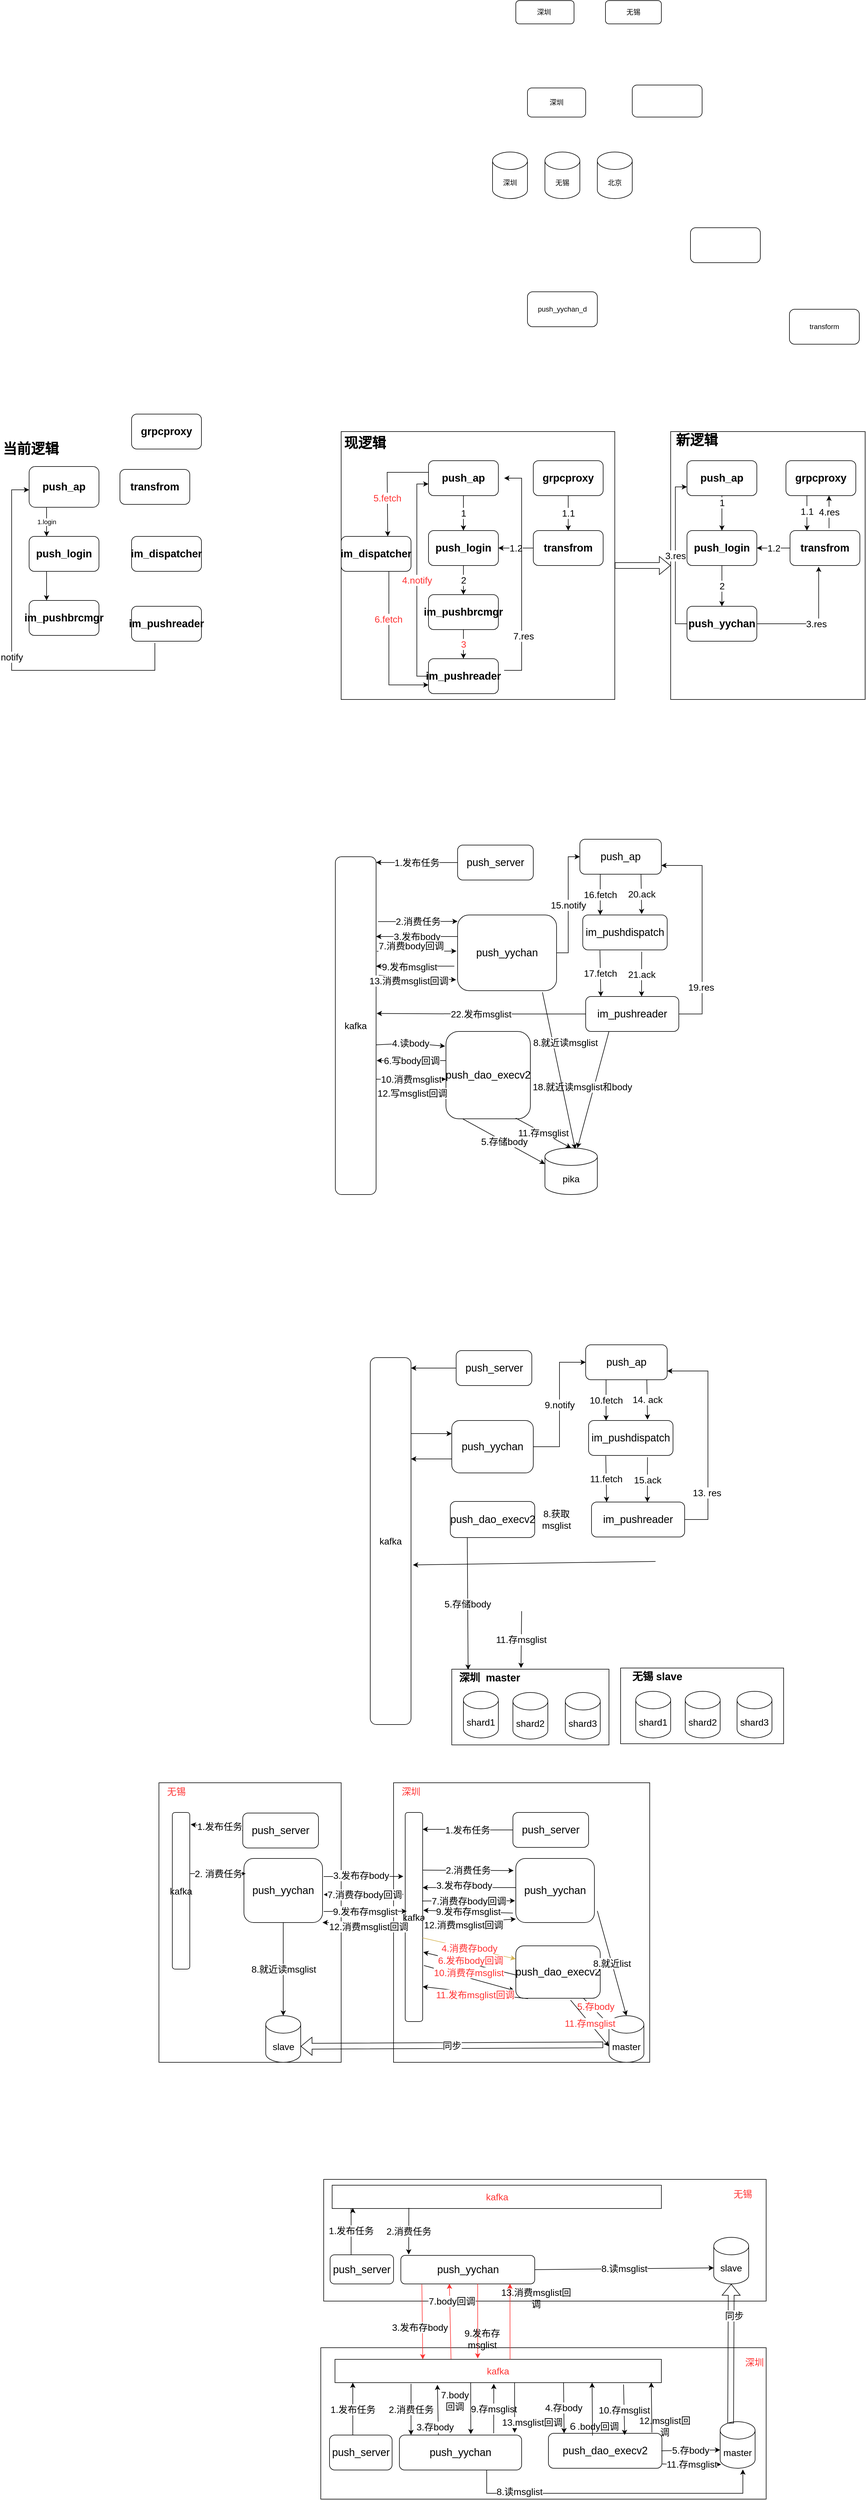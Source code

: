 <mxfile version="20.3.0" type="github">
  <diagram id="of3IcOWWMsL-4Bt5zzn3" name="第 1 页">
    <mxGraphModel dx="2588" dy="965" grid="1" gridSize="10" guides="1" tooltips="1" connect="1" arrows="1" fold="1" page="1" pageScale="1" pageWidth="827" pageHeight="1169" math="0" shadow="0">
      <root>
        <mxCell id="0" />
        <mxCell id="1" parent="0" />
        <mxCell id="jrFRfUBAV2CwwS7NImxO-48" value="" style="rounded=0;whiteSpace=wrap;html=1;fontSize=16;" vertex="1" parent="1">
          <mxGeometry x="-100" y="860" width="470" height="460" as="geometry" />
        </mxCell>
        <mxCell id="U3ueGLIZ5XUcP0PDT6xN-354" value="" style="rounded=0;whiteSpace=wrap;html=1;fontSize=16;fontColor=#FF3333;" parent="1" vertex="1">
          <mxGeometry x="-135" y="4150" width="765" height="260" as="geometry" />
        </mxCell>
        <mxCell id="U3ueGLIZ5XUcP0PDT6xN-352" value="" style="rounded=0;whiteSpace=wrap;html=1;fontSize=16;fontColor=#000000;" parent="1" vertex="1">
          <mxGeometry x="-130" y="3861" width="760" height="209" as="geometry" />
        </mxCell>
        <mxCell id="U3ueGLIZ5XUcP0PDT6xN-286" value="" style="rounded=0;whiteSpace=wrap;html=1;fontSize=16;fontColor=#FF3333;" parent="1" vertex="1">
          <mxGeometry x="-10" y="3180" width="440" height="480" as="geometry" />
        </mxCell>
        <mxCell id="U3ueGLIZ5XUcP0PDT6xN-284" value="" style="rounded=0;whiteSpace=wrap;html=1;fontSize=16;fontColor=#FF3333;" parent="1" vertex="1">
          <mxGeometry x="-413" y="3180" width="313" height="480" as="geometry" />
        </mxCell>
        <mxCell id="U3ueGLIZ5XUcP0PDT6xN-47" value="" style="rounded=0;whiteSpace=wrap;html=1;" parent="1" vertex="1">
          <mxGeometry x="466" y="860" width="334" height="460" as="geometry" />
        </mxCell>
        <mxCell id="U3ueGLIZ5XUcP0PDT6xN-1" value="深圳&lt;span style=&quot;white-space: pre;&quot;&gt; &lt;/span&gt;" style="rounded=1;whiteSpace=wrap;html=1;" parent="1" vertex="1">
          <mxGeometry x="200" y="120" width="100" height="40" as="geometry" />
        </mxCell>
        <mxCell id="U3ueGLIZ5XUcP0PDT6xN-2" value="无锡" style="rounded=1;whiteSpace=wrap;html=1;" parent="1" vertex="1">
          <mxGeometry x="354" y="120" width="96" height="40" as="geometry" />
        </mxCell>
        <mxCell id="U3ueGLIZ5XUcP0PDT6xN-3" value="深圳" style="shape=cylinder3;whiteSpace=wrap;html=1;boundedLbl=1;backgroundOutline=1;size=15;" parent="1" vertex="1">
          <mxGeometry x="160" y="380" width="60" height="80" as="geometry" />
        </mxCell>
        <mxCell id="U3ueGLIZ5XUcP0PDT6xN-4" value="无锡" style="shape=cylinder3;whiteSpace=wrap;html=1;boundedLbl=1;backgroundOutline=1;size=15;" parent="1" vertex="1">
          <mxGeometry x="250" y="380" width="60" height="80" as="geometry" />
        </mxCell>
        <mxCell id="U3ueGLIZ5XUcP0PDT6xN-5" value="北京" style="shape=cylinder3;whiteSpace=wrap;html=1;boundedLbl=1;backgroundOutline=1;size=15;" parent="1" vertex="1">
          <mxGeometry x="340" y="380" width="60" height="80" as="geometry" />
        </mxCell>
        <mxCell id="U3ueGLIZ5XUcP0PDT6xN-6" value="深圳" style="rounded=1;whiteSpace=wrap;html=1;" parent="1" vertex="1">
          <mxGeometry x="220" y="270" width="100" height="50" as="geometry" />
        </mxCell>
        <mxCell id="U3ueGLIZ5XUcP0PDT6xN-7" value="" style="rounded=1;whiteSpace=wrap;html=1;" parent="1" vertex="1">
          <mxGeometry x="400" y="265" width="120" height="55" as="geometry" />
        </mxCell>
        <mxCell id="U3ueGLIZ5XUcP0PDT6xN-8" value="push_yychan_d" style="rounded=1;whiteSpace=wrap;html=1;" parent="1" vertex="1">
          <mxGeometry x="220" y="620" width="120" height="60" as="geometry" />
        </mxCell>
        <mxCell id="U3ueGLIZ5XUcP0PDT6xN-9" value="" style="rounded=1;whiteSpace=wrap;html=1;" parent="1" vertex="1">
          <mxGeometry x="500" y="510" width="120" height="60" as="geometry" />
        </mxCell>
        <mxCell id="U3ueGLIZ5XUcP0PDT6xN-30" value="1" style="edgeStyle=orthogonalEdgeStyle;rounded=0;orthogonalLoop=1;jettySize=auto;html=1;entryX=0.5;entryY=0;entryDx=0;entryDy=0;fontSize=16;" parent="1" source="U3ueGLIZ5XUcP0PDT6xN-10" target="U3ueGLIZ5XUcP0PDT6xN-15" edge="1">
          <mxGeometry relative="1" as="geometry" />
        </mxCell>
        <mxCell id="U3ueGLIZ5XUcP0PDT6xN-10" value="&lt;font style=&quot;font-size: 18px;&quot;&gt;&lt;b&gt;push_ap&lt;/b&gt;&lt;/font&gt;" style="rounded=1;whiteSpace=wrap;html=1;" parent="1" vertex="1">
          <mxGeometry x="50" y="910" width="120" height="60" as="geometry" />
        </mxCell>
        <mxCell id="U3ueGLIZ5XUcP0PDT6xN-11" value="transform" style="rounded=1;whiteSpace=wrap;html=1;" parent="1" vertex="1">
          <mxGeometry x="670" y="650" width="120" height="60" as="geometry" />
        </mxCell>
        <mxCell id="U3ueGLIZ5XUcP0PDT6xN-31" value="2" style="edgeStyle=orthogonalEdgeStyle;rounded=0;orthogonalLoop=1;jettySize=auto;html=1;fontSize=16;" parent="1" source="U3ueGLIZ5XUcP0PDT6xN-15" target="U3ueGLIZ5XUcP0PDT6xN-18" edge="1">
          <mxGeometry relative="1" as="geometry" />
        </mxCell>
        <mxCell id="U3ueGLIZ5XUcP0PDT6xN-15" value="&lt;font style=&quot;font-size: 18px;&quot;&gt;&lt;b&gt;push_login&lt;/b&gt;&lt;/font&gt;" style="rounded=1;whiteSpace=wrap;html=1;" parent="1" vertex="1">
          <mxGeometry x="50" y="1030" width="120" height="60" as="geometry" />
        </mxCell>
        <mxCell id="U3ueGLIZ5XUcP0PDT6xN-32" value="3" style="edgeStyle=orthogonalEdgeStyle;rounded=0;orthogonalLoop=1;jettySize=auto;html=1;entryX=0.5;entryY=0;entryDx=0;entryDy=0;fontSize=16;fontColor=#FF3333;" parent="1" source="U3ueGLIZ5XUcP0PDT6xN-18" target="U3ueGLIZ5XUcP0PDT6xN-21" edge="1">
          <mxGeometry relative="1" as="geometry" />
        </mxCell>
        <mxCell id="U3ueGLIZ5XUcP0PDT6xN-18" value="&lt;span style=&quot;text-align: left;&quot;&gt;&lt;b&gt;&lt;font style=&quot;font-size: 18px;&quot;&gt;im_pushbrcmgr&lt;/font&gt;&lt;/b&gt;&lt;/span&gt;" style="rounded=1;whiteSpace=wrap;html=1;" parent="1" vertex="1">
          <mxGeometry x="50" y="1140" width="120" height="60" as="geometry" />
        </mxCell>
        <mxCell id="U3ueGLIZ5XUcP0PDT6xN-35" value="&lt;font style=&quot;font-size: 16px;&quot;&gt;4.notify&lt;br&gt;&lt;/font&gt;" style="edgeStyle=orthogonalEdgeStyle;rounded=0;orthogonalLoop=1;jettySize=auto;html=1;exitX=0;exitY=0.5;exitDx=0;exitDy=0;fontSize=16;fontColor=#FF3333;" parent="1" source="U3ueGLIZ5XUcP0PDT6xN-21" edge="1">
          <mxGeometry relative="1" as="geometry">
            <mxPoint x="50" y="950" as="targetPoint" />
            <Array as="points">
              <mxPoint x="30" y="1280" />
              <mxPoint x="30" y="950" />
            </Array>
          </mxGeometry>
        </mxCell>
        <mxCell id="U3ueGLIZ5XUcP0PDT6xN-21" value="&lt;span style=&quot;text-align: left;&quot;&gt;&lt;font style=&quot;font-size: 18px;&quot;&gt;&lt;b&gt;im_pushreader&lt;/b&gt;&lt;/font&gt;&lt;/span&gt;" style="rounded=1;whiteSpace=wrap;html=1;" parent="1" vertex="1">
          <mxGeometry x="50" y="1250" width="120" height="60" as="geometry" />
        </mxCell>
        <mxCell id="U3ueGLIZ5XUcP0PDT6xN-40" value="1" style="edgeStyle=orthogonalEdgeStyle;rounded=0;orthogonalLoop=1;jettySize=auto;html=1;entryX=0.5;entryY=0;entryDx=0;entryDy=0;fontSize=16;" parent="1" target="U3ueGLIZ5XUcP0PDT6xN-25" edge="1">
          <mxGeometry relative="1" as="geometry">
            <mxPoint x="590" y="970" as="sourcePoint" />
            <Array as="points">
              <mxPoint x="554" y="970" />
            </Array>
          </mxGeometry>
        </mxCell>
        <mxCell id="U3ueGLIZ5XUcP0PDT6xN-41" value="2" style="edgeStyle=orthogonalEdgeStyle;rounded=0;orthogonalLoop=1;jettySize=auto;html=1;entryX=0.5;entryY=0;entryDx=0;entryDy=0;fontSize=16;" parent="1" source="U3ueGLIZ5XUcP0PDT6xN-25" target="U3ueGLIZ5XUcP0PDT6xN-39" edge="1">
          <mxGeometry relative="1" as="geometry" />
        </mxCell>
        <mxCell id="U3ueGLIZ5XUcP0PDT6xN-25" value="&lt;font style=&quot;font-size: 18px;&quot;&gt;&lt;b&gt;push_login&lt;/b&gt;&lt;/font&gt;" style="rounded=1;whiteSpace=wrap;html=1;" parent="1" vertex="1">
          <mxGeometry x="494" y="1030" width="120" height="60" as="geometry" />
        </mxCell>
        <mxCell id="U3ueGLIZ5XUcP0PDT6xN-34" value="1.2" style="edgeStyle=orthogonalEdgeStyle;rounded=0;orthogonalLoop=1;jettySize=auto;html=1;fontSize=16;" parent="1" source="U3ueGLIZ5XUcP0PDT6xN-26" target="U3ueGLIZ5XUcP0PDT6xN-15" edge="1">
          <mxGeometry relative="1" as="geometry" />
        </mxCell>
        <mxCell id="U3ueGLIZ5XUcP0PDT6xN-26" value="&lt;b&gt;&lt;font style=&quot;font-size: 18px;&quot;&gt;transfrom&lt;/font&gt;&lt;/b&gt;" style="rounded=1;whiteSpace=wrap;html=1;" parent="1" vertex="1">
          <mxGeometry x="230" y="1030" width="120" height="60" as="geometry" />
        </mxCell>
        <mxCell id="U3ueGLIZ5XUcP0PDT6xN-33" value="1.1" style="edgeStyle=orthogonalEdgeStyle;rounded=0;orthogonalLoop=1;jettySize=auto;html=1;exitX=0.5;exitY=1;exitDx=0;exitDy=0;entryX=0.5;entryY=0;entryDx=0;entryDy=0;fontSize=16;" parent="1" source="U3ueGLIZ5XUcP0PDT6xN-27" target="U3ueGLIZ5XUcP0PDT6xN-26" edge="1">
          <mxGeometry relative="1" as="geometry" />
        </mxCell>
        <mxCell id="U3ueGLIZ5XUcP0PDT6xN-27" value="&lt;font style=&quot;font-size: 18px;&quot;&gt;&lt;b&gt;grpcproxy&lt;/b&gt;&lt;/font&gt;" style="rounded=1;whiteSpace=wrap;html=1;" parent="1" vertex="1">
          <mxGeometry x="230" y="910" width="120" height="60" as="geometry" />
        </mxCell>
        <mxCell id="U3ueGLIZ5XUcP0PDT6xN-42" value="&lt;font style=&quot;font-size: 16px;&quot;&gt;1.1&lt;/font&gt;" style="edgeStyle=orthogonalEdgeStyle;rounded=0;orthogonalLoop=1;jettySize=auto;html=1;exitX=0.25;exitY=1;exitDx=0;exitDy=0;" parent="1" source="U3ueGLIZ5XUcP0PDT6xN-53" edge="1">
          <mxGeometry relative="1" as="geometry">
            <mxPoint x="700" y="980" as="sourcePoint" />
            <mxPoint x="700" y="1030" as="targetPoint" />
            <Array as="points">
              <mxPoint x="700" y="970" />
            </Array>
          </mxGeometry>
        </mxCell>
        <mxCell id="U3ueGLIZ5XUcP0PDT6xN-43" value="1.2" style="edgeStyle=orthogonalEdgeStyle;rounded=0;orthogonalLoop=1;jettySize=auto;html=1;fontSize=16;" parent="1" source="U3ueGLIZ5XUcP0PDT6xN-38" target="U3ueGLIZ5XUcP0PDT6xN-25" edge="1">
          <mxGeometry relative="1" as="geometry" />
        </mxCell>
        <mxCell id="U3ueGLIZ5XUcP0PDT6xN-38" value="&lt;b&gt;&lt;font style=&quot;font-size: 18px;&quot;&gt;transfrom&lt;/font&gt;&lt;/b&gt;" style="rounded=1;whiteSpace=wrap;html=1;" parent="1" vertex="1">
          <mxGeometry x="671" y="1030" width="120" height="60" as="geometry" />
        </mxCell>
        <mxCell id="U3ueGLIZ5XUcP0PDT6xN-44" value="&lt;font style=&quot;font-size: 16px;&quot;&gt;3.res&lt;/font&gt;" style="edgeStyle=orthogonalEdgeStyle;rounded=0;orthogonalLoop=1;jettySize=auto;html=1;entryX=0.41;entryY=1.033;entryDx=0;entryDy=0;entryPerimeter=0;fontSize=16;" parent="1" source="U3ueGLIZ5XUcP0PDT6xN-39" target="U3ueGLIZ5XUcP0PDT6xN-38" edge="1">
          <mxGeometry relative="1" as="geometry" />
        </mxCell>
        <mxCell id="U3ueGLIZ5XUcP0PDT6xN-45" value="&lt;span style=&quot;font-size: 16px;&quot;&gt;3.res&lt;/span&gt;" style="edgeStyle=orthogonalEdgeStyle;rounded=0;orthogonalLoop=1;jettySize=auto;html=1;entryX=0;entryY=0.75;entryDx=0;entryDy=0;fontSize=16;" parent="1" source="U3ueGLIZ5XUcP0PDT6xN-39" edge="1">
          <mxGeometry relative="1" as="geometry">
            <mxPoint x="494" y="955" as="targetPoint" />
            <Array as="points">
              <mxPoint x="474" y="1190" />
              <mxPoint x="474" y="955" />
            </Array>
          </mxGeometry>
        </mxCell>
        <mxCell id="U3ueGLIZ5XUcP0PDT6xN-39" value="&lt;font style=&quot;font-size: 18px;&quot;&gt;&lt;b&gt;push_yychan&lt;/b&gt;&lt;/font&gt;" style="rounded=1;whiteSpace=wrap;html=1;" parent="1" vertex="1">
          <mxGeometry x="494" y="1160" width="120" height="60" as="geometry" />
        </mxCell>
        <mxCell id="U3ueGLIZ5XUcP0PDT6xN-48" value="&lt;h1&gt;现逻辑&lt;/h1&gt;" style="text;html=1;strokeColor=none;fillColor=none;spacing=5;spacingTop=-20;whiteSpace=wrap;overflow=hidden;rounded=0;" parent="1" vertex="1">
          <mxGeometry x="-100" y="860" width="180" height="40" as="geometry" />
        </mxCell>
        <mxCell id="U3ueGLIZ5XUcP0PDT6xN-49" value="&lt;font style=&quot;font-size: 24px;&quot;&gt;&lt;b&gt;新逻辑&lt;/b&gt;&lt;/font&gt;" style="text;html=1;strokeColor=none;fillColor=none;align=center;verticalAlign=middle;whiteSpace=wrap;rounded=0;" parent="1" vertex="1">
          <mxGeometry x="466" y="860" width="90" height="30" as="geometry" />
        </mxCell>
        <mxCell id="U3ueGLIZ5XUcP0PDT6xN-51" value="" style="shape=flexArrow;endArrow=classic;html=1;rounded=0;fontSize=24;entryX=0;entryY=0.5;entryDx=0;entryDy=0;" parent="1" target="U3ueGLIZ5XUcP0PDT6xN-47" edge="1" source="jrFRfUBAV2CwwS7NImxO-48">
          <mxGeometry width="50" height="50" relative="1" as="geometry">
            <mxPoint x="360" y="1100" as="sourcePoint" />
            <mxPoint x="410" y="1050" as="targetPoint" />
          </mxGeometry>
        </mxCell>
        <mxCell id="U3ueGLIZ5XUcP0PDT6xN-52" value="&lt;font style=&quot;font-size: 18px;&quot;&gt;&lt;b&gt;push_ap&lt;/b&gt;&lt;/font&gt;" style="rounded=1;whiteSpace=wrap;html=1;" parent="1" vertex="1">
          <mxGeometry x="494" y="910" width="120" height="60" as="geometry" />
        </mxCell>
        <mxCell id="U3ueGLIZ5XUcP0PDT6xN-53" value="&lt;b&gt;&lt;font style=&quot;font-size: 18px;&quot;&gt;grpcproxy&lt;/font&gt;&lt;/b&gt;" style="rounded=1;whiteSpace=wrap;html=1;" parent="1" vertex="1">
          <mxGeometry x="664" y="910" width="120" height="60" as="geometry" />
        </mxCell>
        <mxCell id="U3ueGLIZ5XUcP0PDT6xN-94" value="16.fetch" style="edgeStyle=orthogonalEdgeStyle;rounded=0;orthogonalLoop=1;jettySize=auto;html=1;exitX=0.25;exitY=1;exitDx=0;exitDy=0;entryX=0.207;entryY=0;entryDx=0;entryDy=0;entryPerimeter=0;fontSize=16;" parent="1" source="U3ueGLIZ5XUcP0PDT6xN-55" target="U3ueGLIZ5XUcP0PDT6xN-57" edge="1">
          <mxGeometry relative="1" as="geometry" />
        </mxCell>
        <mxCell id="U3ueGLIZ5XUcP0PDT6xN-55" value="&lt;font style=&quot;font-size: 18px;&quot;&gt;push_ap&lt;/font&gt;" style="rounded=1;whiteSpace=wrap;html=1;fontSize=16;" parent="1" vertex="1">
          <mxGeometry x="310" y="1560" width="140" height="60" as="geometry" />
        </mxCell>
        <mxCell id="U3ueGLIZ5XUcP0PDT6xN-93" value="15.notify" style="edgeStyle=orthogonalEdgeStyle;rounded=0;orthogonalLoop=1;jettySize=auto;html=1;exitX=1;exitY=0.5;exitDx=0;exitDy=0;entryX=0;entryY=0.5;entryDx=0;entryDy=0;fontSize=16;" parent="1" source="U3ueGLIZ5XUcP0PDT6xN-56" target="U3ueGLIZ5XUcP0PDT6xN-55" edge="1">
          <mxGeometry relative="1" as="geometry" />
        </mxCell>
        <mxCell id="U3ueGLIZ5XUcP0PDT6xN-56" value="&lt;font style=&quot;font-size: 18px;&quot;&gt;push_yychan&lt;/font&gt;" style="rounded=1;whiteSpace=wrap;html=1;fontSize=16;" parent="1" vertex="1">
          <mxGeometry x="100" y="1690" width="170" height="130" as="geometry" />
        </mxCell>
        <mxCell id="U3ueGLIZ5XUcP0PDT6xN-57" value="&lt;font style=&quot;font-size: 18px;&quot;&gt;im_pushdispatch&lt;/font&gt;" style="rounded=1;whiteSpace=wrap;html=1;fontSize=16;" parent="1" vertex="1">
          <mxGeometry x="315" y="1690" width="145" height="60" as="geometry" />
        </mxCell>
        <mxCell id="U3ueGLIZ5XUcP0PDT6xN-117" value="6.写body回调" style="edgeStyle=orthogonalEdgeStyle;rounded=0;orthogonalLoop=1;jettySize=auto;html=1;fontSize=16;exitX=0;exitY=0.5;exitDx=0;exitDy=0;" parent="1" edge="1">
          <mxGeometry relative="1" as="geometry">
            <mxPoint x="-39" y="1940" as="targetPoint" />
            <mxPoint x="80" y="1940" as="sourcePoint" />
          </mxGeometry>
        </mxCell>
        <mxCell id="U3ueGLIZ5XUcP0PDT6xN-61" value="&lt;font style=&quot;font-size: 18px;&quot;&gt;push_dao_execv2&lt;/font&gt;" style="rounded=1;whiteSpace=wrap;html=1;fontSize=16;" parent="1" vertex="1">
          <mxGeometry x="80" y="1890" width="145" height="150" as="geometry" />
        </mxCell>
        <mxCell id="U3ueGLIZ5XUcP0PDT6xN-98" style="edgeStyle=orthogonalEdgeStyle;rounded=0;orthogonalLoop=1;jettySize=auto;html=1;exitX=1;exitY=0.5;exitDx=0;exitDy=0;entryX=1;entryY=0.75;entryDx=0;entryDy=0;fontSize=16;" parent="1" source="U3ueGLIZ5XUcP0PDT6xN-70" target="U3ueGLIZ5XUcP0PDT6xN-55" edge="1">
          <mxGeometry relative="1" as="geometry">
            <Array as="points">
              <mxPoint x="520" y="1860" />
              <mxPoint x="520" y="1605" />
            </Array>
          </mxGeometry>
        </mxCell>
        <mxCell id="U3ueGLIZ5XUcP0PDT6xN-99" value="19.res" style="edgeLabel;html=1;align=center;verticalAlign=middle;resizable=0;points=[];fontSize=16;" parent="U3ueGLIZ5XUcP0PDT6xN-98" vertex="1" connectable="0">
          <mxGeometry x="-0.529" y="2" relative="1" as="geometry">
            <mxPoint as="offset" />
          </mxGeometry>
        </mxCell>
        <mxCell id="U3ueGLIZ5XUcP0PDT6xN-166" value="22.发布msglist" style="edgeStyle=orthogonalEdgeStyle;rounded=0;orthogonalLoop=1;jettySize=auto;html=1;fontSize=16;entryX=1.014;entryY=0.464;entryDx=0;entryDy=0;entryPerimeter=0;" parent="1" source="U3ueGLIZ5XUcP0PDT6xN-70" target="U3ueGLIZ5XUcP0PDT6xN-110" edge="1">
          <mxGeometry relative="1" as="geometry">
            <mxPoint x="-30" y="1860" as="targetPoint" />
            <Array as="points" />
          </mxGeometry>
        </mxCell>
        <mxCell id="U3ueGLIZ5XUcP0PDT6xN-70" value="&lt;font style=&quot;font-size: 18px;&quot;&gt;im_pushreader&lt;/font&gt;" style="rounded=1;whiteSpace=wrap;html=1;fontSize=16;" parent="1" vertex="1">
          <mxGeometry x="320" y="1830" width="160" height="60" as="geometry" />
        </mxCell>
        <mxCell id="U3ueGLIZ5XUcP0PDT6xN-73" value="pika" style="shape=cylinder3;whiteSpace=wrap;html=1;boundedLbl=1;backgroundOutline=1;size=15;fontSize=16;" parent="1" vertex="1">
          <mxGeometry x="250" y="2090" width="90" height="80" as="geometry" />
        </mxCell>
        <mxCell id="U3ueGLIZ5XUcP0PDT6xN-111" value="1.发布任务" style="edgeStyle=orthogonalEdgeStyle;rounded=0;orthogonalLoop=1;jettySize=auto;html=1;exitX=0;exitY=0.5;exitDx=0;exitDy=0;entryX=1;entryY=0.017;entryDx=0;entryDy=0;fontSize=16;entryPerimeter=0;" parent="1" source="U3ueGLIZ5XUcP0PDT6xN-81" target="U3ueGLIZ5XUcP0PDT6xN-110" edge="1">
          <mxGeometry relative="1" as="geometry" />
        </mxCell>
        <mxCell id="U3ueGLIZ5XUcP0PDT6xN-81" value="&lt;font style=&quot;font-size: 18px;&quot;&gt;push_server&lt;/font&gt;" style="rounded=1;whiteSpace=wrap;html=1;fontSize=16;" parent="1" vertex="1">
          <mxGeometry x="100" y="1570" width="130" height="60" as="geometry" />
        </mxCell>
        <mxCell id="U3ueGLIZ5XUcP0PDT6xN-87" value="3.发布body" style="endArrow=classic;html=1;rounded=0;fontSize=16;exitX=0;exitY=0.5;exitDx=0;exitDy=0;" parent="1" edge="1">
          <mxGeometry width="50" height="50" relative="1" as="geometry">
            <mxPoint x="100" y="1727" as="sourcePoint" />
            <mxPoint x="-40" y="1727" as="targetPoint" />
          </mxGeometry>
        </mxCell>
        <mxCell id="U3ueGLIZ5XUcP0PDT6xN-95" value="17.fetch" style="endArrow=classic;html=1;rounded=0;fontSize=16;exitX=0.162;exitY=1.014;exitDx=0;exitDy=0;exitPerimeter=0;" parent="1" edge="1">
          <mxGeometry width="50" height="50" relative="1" as="geometry">
            <mxPoint x="344.49" y="1750.84" as="sourcePoint" />
            <mxPoint x="346" y="1830" as="targetPoint" />
          </mxGeometry>
        </mxCell>
        <mxCell id="U3ueGLIZ5XUcP0PDT6xN-101" value="20.ack" style="endArrow=classic;html=1;rounded=0;fontSize=16;entryX=0.698;entryY=-0.025;entryDx=0;entryDy=0;entryPerimeter=0;exitX=0.75;exitY=1;exitDx=0;exitDy=0;" parent="1" source="U3ueGLIZ5XUcP0PDT6xN-55" target="U3ueGLIZ5XUcP0PDT6xN-57" edge="1">
          <mxGeometry width="50" height="50" relative="1" as="geometry">
            <mxPoint x="410" y="1670" as="sourcePoint" />
            <mxPoint x="460" y="1620" as="targetPoint" />
          </mxGeometry>
        </mxCell>
        <mxCell id="U3ueGLIZ5XUcP0PDT6xN-102" value="21.ack" style="endArrow=classic;html=1;rounded=0;fontSize=16;exitX=0.698;exitY=1.053;exitDx=0;exitDy=0;exitPerimeter=0;" parent="1" source="U3ueGLIZ5XUcP0PDT6xN-57" edge="1">
          <mxGeometry width="50" height="50" relative="1" as="geometry">
            <mxPoint x="410" y="1800" as="sourcePoint" />
            <mxPoint x="416" y="1830" as="targetPoint" />
            <Array as="points">
              <mxPoint x="416" y="1790" />
            </Array>
          </mxGeometry>
        </mxCell>
        <mxCell id="U3ueGLIZ5XUcP0PDT6xN-106" value="18.就近读msglist和body" style="endArrow=classic;html=1;rounded=0;fontSize=16;exitX=0.25;exitY=1;exitDx=0;exitDy=0;" parent="1" source="U3ueGLIZ5XUcP0PDT6xN-70" target="U3ueGLIZ5XUcP0PDT6xN-73" edge="1">
          <mxGeometry y="-20" width="50" height="50" relative="1" as="geometry">
            <mxPoint x="340" y="1940" as="sourcePoint" />
            <mxPoint x="360" y="2030" as="targetPoint" />
            <mxPoint as="offset" />
          </mxGeometry>
        </mxCell>
        <mxCell id="U3ueGLIZ5XUcP0PDT6xN-110" value="kafka" style="rounded=1;whiteSpace=wrap;html=1;fontSize=16;" parent="1" vertex="1">
          <mxGeometry x="-110" y="1590" width="70" height="580" as="geometry" />
        </mxCell>
        <mxCell id="U3ueGLIZ5XUcP0PDT6xN-114" value="2.消费任务" style="endArrow=classic;html=1;rounded=0;fontSize=16;entryX=0;entryY=0.5;entryDx=0;entryDy=0;exitX=1.047;exitY=0.207;exitDx=0;exitDy=0;exitPerimeter=0;" parent="1" edge="1">
          <mxGeometry width="50" height="50" relative="1" as="geometry">
            <mxPoint x="-36.71" y="1701.41" as="sourcePoint" />
            <mxPoint x="100" y="1701" as="targetPoint" />
          </mxGeometry>
        </mxCell>
        <mxCell id="U3ueGLIZ5XUcP0PDT6xN-115" value="4.读body" style="endArrow=classic;html=1;rounded=0;fontSize=16;entryX=-0.01;entryY=0.169;entryDx=0;entryDy=0;entryPerimeter=0;" parent="1" target="U3ueGLIZ5XUcP0PDT6xN-61" edge="1">
          <mxGeometry width="50" height="50" relative="1" as="geometry">
            <mxPoint x="-40" y="1913" as="sourcePoint" />
            <mxPoint x="80" y="1910" as="targetPoint" />
            <Array as="points">
              <mxPoint x="20" y="1910" />
            </Array>
          </mxGeometry>
        </mxCell>
        <mxCell id="U3ueGLIZ5XUcP0PDT6xN-116" value="5.存储body" style="endArrow=classic;html=1;rounded=0;fontSize=16;exitX=0.201;exitY=1.002;exitDx=0;exitDy=0;exitPerimeter=0;entryX=0;entryY=0;entryDx=0;entryDy=27.5;entryPerimeter=0;" parent="1" source="U3ueGLIZ5XUcP0PDT6xN-61" target="U3ueGLIZ5XUcP0PDT6xN-73" edge="1">
          <mxGeometry width="50" height="50" relative="1" as="geometry">
            <mxPoint x="110" y="2070" as="sourcePoint" />
            <mxPoint x="108.04" y="2117.9" as="targetPoint" />
          </mxGeometry>
        </mxCell>
        <mxCell id="U3ueGLIZ5XUcP0PDT6xN-118" value="7.消费body回调" style="endArrow=classic;html=1;rounded=0;fontSize=16;entryX=0;entryY=0.5;entryDx=0;entryDy=0;exitX=1.047;exitY=0.207;exitDx=0;exitDy=0;exitPerimeter=0;" parent="1" edge="1">
          <mxGeometry x="-0.141" y="9" width="50" height="50" relative="1" as="geometry">
            <mxPoint x="-38.71" y="1752.41" as="sourcePoint" />
            <mxPoint x="98" y="1752" as="targetPoint" />
            <mxPoint as="offset" />
          </mxGeometry>
        </mxCell>
        <mxCell id="U3ueGLIZ5XUcP0PDT6xN-122" value="10.消费msglist" style="endArrow=classic;html=1;rounded=0;fontSize=16;exitX=1;exitY=0.619;exitDx=0;exitDy=0;exitPerimeter=0;" parent="1" edge="1">
          <mxGeometry width="50" height="50" relative="1" as="geometry">
            <mxPoint x="-40" y="1971.97" as="sourcePoint" />
            <mxPoint x="80" y="1972" as="targetPoint" />
          </mxGeometry>
        </mxCell>
        <mxCell id="U3ueGLIZ5XUcP0PDT6xN-123" value="11.存msglist" style="endArrow=classic;html=1;rounded=0;fontSize=16;exitX=0.826;exitY=0.991;exitDx=0;exitDy=0;exitPerimeter=0;entryX=0.5;entryY=0;entryDx=0;entryDy=0;entryPerimeter=0;" parent="1" source="U3ueGLIZ5XUcP0PDT6xN-61" target="U3ueGLIZ5XUcP0PDT6xN-73" edge="1">
          <mxGeometry width="50" height="50" relative="1" as="geometry">
            <mxPoint x="199.995" y="2017.36" as="sourcePoint" />
            <mxPoint x="280" y="2080" as="targetPoint" />
          </mxGeometry>
        </mxCell>
        <mxCell id="U3ueGLIZ5XUcP0PDT6xN-124" value="" style="rounded=0;whiteSpace=wrap;html=1;fontSize=16;" parent="1" vertex="1">
          <mxGeometry x="380" y="2983" width="280" height="130" as="geometry" />
        </mxCell>
        <mxCell id="U3ueGLIZ5XUcP0PDT6xN-125" value="" style="rounded=0;whiteSpace=wrap;html=1;fontSize=16;" parent="1" vertex="1">
          <mxGeometry x="90" y="2985" width="270" height="130" as="geometry" />
        </mxCell>
        <mxCell id="U3ueGLIZ5XUcP0PDT6xN-126" value="10.fetch" style="edgeStyle=orthogonalEdgeStyle;rounded=0;orthogonalLoop=1;jettySize=auto;html=1;exitX=0.25;exitY=1;exitDx=0;exitDy=0;entryX=0.207;entryY=0;entryDx=0;entryDy=0;entryPerimeter=0;fontSize=16;" parent="1" source="U3ueGLIZ5XUcP0PDT6xN-127" target="U3ueGLIZ5XUcP0PDT6xN-131" edge="1">
          <mxGeometry relative="1" as="geometry" />
        </mxCell>
        <mxCell id="U3ueGLIZ5XUcP0PDT6xN-127" value="&lt;font style=&quot;font-size: 18px;&quot;&gt;push_ap&lt;/font&gt;" style="rounded=1;whiteSpace=wrap;html=1;fontSize=16;" parent="1" vertex="1">
          <mxGeometry x="320" y="2428" width="140" height="60" as="geometry" />
        </mxCell>
        <mxCell id="U3ueGLIZ5XUcP0PDT6xN-128" value="9.notify" style="edgeStyle=orthogonalEdgeStyle;rounded=0;orthogonalLoop=1;jettySize=auto;html=1;exitX=1;exitY=0.5;exitDx=0;exitDy=0;entryX=0;entryY=0.5;entryDx=0;entryDy=0;fontSize=16;" parent="1" source="U3ueGLIZ5XUcP0PDT6xN-130" target="U3ueGLIZ5XUcP0PDT6xN-127" edge="1">
          <mxGeometry relative="1" as="geometry" />
        </mxCell>
        <mxCell id="U3ueGLIZ5XUcP0PDT6xN-130" value="&lt;font style=&quot;font-size: 18px;&quot;&gt;push_yychan&lt;/font&gt;" style="rounded=1;whiteSpace=wrap;html=1;fontSize=16;" parent="1" vertex="1">
          <mxGeometry x="90" y="2558" width="140" height="90" as="geometry" />
        </mxCell>
        <mxCell id="U3ueGLIZ5XUcP0PDT6xN-131" value="&lt;font style=&quot;font-size: 18px;&quot;&gt;im_pushdispatch&lt;/font&gt;" style="rounded=1;whiteSpace=wrap;html=1;fontSize=16;" parent="1" vertex="1">
          <mxGeometry x="325" y="2558" width="145" height="60" as="geometry" />
        </mxCell>
        <mxCell id="U3ueGLIZ5XUcP0PDT6xN-133" value="&lt;font style=&quot;font-size: 18px;&quot;&gt;push_dao_execv2&lt;/font&gt;" style="rounded=1;whiteSpace=wrap;html=1;fontSize=16;" parent="1" vertex="1">
          <mxGeometry x="87.5" y="2697" width="145" height="62" as="geometry" />
        </mxCell>
        <mxCell id="U3ueGLIZ5XUcP0PDT6xN-134" style="edgeStyle=orthogonalEdgeStyle;rounded=0;orthogonalLoop=1;jettySize=auto;html=1;exitX=1;exitY=0.5;exitDx=0;exitDy=0;entryX=1;entryY=0.75;entryDx=0;entryDy=0;fontSize=16;" parent="1" source="U3ueGLIZ5XUcP0PDT6xN-136" target="U3ueGLIZ5XUcP0PDT6xN-127" edge="1">
          <mxGeometry relative="1" as="geometry">
            <Array as="points">
              <mxPoint x="530" y="2728" />
              <mxPoint x="530" y="2473" />
            </Array>
          </mxGeometry>
        </mxCell>
        <mxCell id="U3ueGLIZ5XUcP0PDT6xN-135" value="13. res" style="edgeLabel;html=1;align=center;verticalAlign=middle;resizable=0;points=[];fontSize=16;" parent="U3ueGLIZ5XUcP0PDT6xN-134" vertex="1" connectable="0">
          <mxGeometry x="-0.529" y="2" relative="1" as="geometry">
            <mxPoint as="offset" />
          </mxGeometry>
        </mxCell>
        <mxCell id="U3ueGLIZ5XUcP0PDT6xN-136" value="&lt;font style=&quot;font-size: 18px;&quot;&gt;im_pushreader&lt;/font&gt;" style="rounded=1;whiteSpace=wrap;html=1;fontSize=16;" parent="1" vertex="1">
          <mxGeometry x="330" y="2698" width="160" height="60" as="geometry" />
        </mxCell>
        <mxCell id="U3ueGLIZ5XUcP0PDT6xN-137" value="shard2" style="shape=cylinder3;whiteSpace=wrap;html=1;boundedLbl=1;backgroundOutline=1;size=15;fontSize=16;" parent="1" vertex="1">
          <mxGeometry x="195" y="3025" width="60" height="80" as="geometry" />
        </mxCell>
        <mxCell id="U3ueGLIZ5XUcP0PDT6xN-138" value="shard3" style="shape=cylinder3;whiteSpace=wrap;html=1;boundedLbl=1;backgroundOutline=1;size=15;fontSize=16;" parent="1" vertex="1">
          <mxGeometry x="285" y="3025" width="60" height="80" as="geometry" />
        </mxCell>
        <mxCell id="U3ueGLIZ5XUcP0PDT6xN-139" value="shard1" style="shape=cylinder3;whiteSpace=wrap;html=1;boundedLbl=1;backgroundOutline=1;size=15;fontSize=16;" parent="1" vertex="1">
          <mxGeometry x="110" y="3023" width="60" height="80" as="geometry" />
        </mxCell>
        <mxCell id="U3ueGLIZ5XUcP0PDT6xN-140" value="shard2" style="shape=cylinder3;whiteSpace=wrap;html=1;boundedLbl=1;backgroundOutline=1;size=15;fontSize=16;" parent="1" vertex="1">
          <mxGeometry x="491" y="3023" width="60" height="80" as="geometry" />
        </mxCell>
        <mxCell id="U3ueGLIZ5XUcP0PDT6xN-141" value="shard3" style="shape=cylinder3;whiteSpace=wrap;html=1;boundedLbl=1;backgroundOutline=1;size=15;fontSize=16;" parent="1" vertex="1">
          <mxGeometry x="580" y="3023" width="60" height="80" as="geometry" />
        </mxCell>
        <mxCell id="U3ueGLIZ5XUcP0PDT6xN-142" value="shard1" style="shape=cylinder3;whiteSpace=wrap;html=1;boundedLbl=1;backgroundOutline=1;size=15;fontSize=16;" parent="1" vertex="1">
          <mxGeometry x="406" y="3023" width="60" height="80" as="geometry" />
        </mxCell>
        <mxCell id="U3ueGLIZ5XUcP0PDT6xN-143" value="&lt;font style=&quot;font-size: 18px;&quot;&gt;&lt;b&gt;深圳&amp;nbsp; master&lt;/b&gt;&lt;/font&gt;" style="text;html=1;strokeColor=none;fillColor=none;align=center;verticalAlign=middle;whiteSpace=wrap;rounded=0;fontSize=16;" parent="1" vertex="1">
          <mxGeometry x="100" y="2985" width="110" height="30" as="geometry" />
        </mxCell>
        <mxCell id="U3ueGLIZ5XUcP0PDT6xN-144" value="&lt;b&gt;&lt;font style=&quot;font-size: 18px;&quot;&gt;无锡 slave&lt;/font&gt;&lt;/b&gt;" style="text;html=1;strokeColor=none;fillColor=none;align=center;verticalAlign=middle;whiteSpace=wrap;rounded=0;fontSize=16;" parent="1" vertex="1">
          <mxGeometry x="390" y="2983" width="106" height="30" as="geometry" />
        </mxCell>
        <mxCell id="U3ueGLIZ5XUcP0PDT6xN-162" style="edgeStyle=orthogonalEdgeStyle;rounded=0;orthogonalLoop=1;jettySize=auto;html=1;fontSize=16;" parent="1" source="U3ueGLIZ5XUcP0PDT6xN-146" edge="1">
          <mxGeometry relative="1" as="geometry">
            <mxPoint x="20" y="2468" as="targetPoint" />
          </mxGeometry>
        </mxCell>
        <mxCell id="U3ueGLIZ5XUcP0PDT6xN-146" value="&lt;font style=&quot;font-size: 18px;&quot;&gt;push_server&lt;/font&gt;" style="rounded=1;whiteSpace=wrap;html=1;fontSize=16;" parent="1" vertex="1">
          <mxGeometry x="97.5" y="2438" width="130" height="60" as="geometry" />
        </mxCell>
        <mxCell id="U3ueGLIZ5XUcP0PDT6xN-148" value="11.fetch" style="endArrow=classic;html=1;rounded=0;fontSize=16;exitX=0.162;exitY=1.014;exitDx=0;exitDy=0;exitPerimeter=0;" parent="1" edge="1">
          <mxGeometry width="50" height="50" relative="1" as="geometry">
            <mxPoint x="354.49" y="2618.84" as="sourcePoint" />
            <mxPoint x="356" y="2698" as="targetPoint" />
          </mxGeometry>
        </mxCell>
        <mxCell id="U3ueGLIZ5XUcP0PDT6xN-149" value="14. ack" style="endArrow=classic;html=1;rounded=0;fontSize=16;entryX=0.698;entryY=-0.025;entryDx=0;entryDy=0;entryPerimeter=0;exitX=0.75;exitY=1;exitDx=0;exitDy=0;" parent="1" source="U3ueGLIZ5XUcP0PDT6xN-127" target="U3ueGLIZ5XUcP0PDT6xN-131" edge="1">
          <mxGeometry width="50" height="50" relative="1" as="geometry">
            <mxPoint x="420" y="2538" as="sourcePoint" />
            <mxPoint x="470" y="2488" as="targetPoint" />
          </mxGeometry>
        </mxCell>
        <mxCell id="U3ueGLIZ5XUcP0PDT6xN-150" value="15.ack" style="endArrow=classic;html=1;rounded=0;fontSize=16;exitX=0.698;exitY=1.053;exitDx=0;exitDy=0;exitPerimeter=0;" parent="1" source="U3ueGLIZ5XUcP0PDT6xN-131" edge="1">
          <mxGeometry width="50" height="50" relative="1" as="geometry">
            <mxPoint x="420" y="2668" as="sourcePoint" />
            <mxPoint x="426" y="2698" as="targetPoint" />
            <Array as="points">
              <mxPoint x="426" y="2658" />
            </Array>
          </mxGeometry>
        </mxCell>
        <mxCell id="U3ueGLIZ5XUcP0PDT6xN-153" value="kafka" style="rounded=1;whiteSpace=wrap;html=1;fontSize=16;" parent="1" vertex="1">
          <mxGeometry x="-50" y="2450" width="70" height="630" as="geometry" />
        </mxCell>
        <mxCell id="U3ueGLIZ5XUcP0PDT6xN-156" value="5.存储body" style="endArrow=classic;html=1;rounded=0;fontSize=16;exitX=0.201;exitY=1.002;exitDx=0;exitDy=0;exitPerimeter=0;entryX=0.164;entryY=0.03;entryDx=0;entryDy=0;entryPerimeter=0;" parent="1" source="U3ueGLIZ5XUcP0PDT6xN-133" target="U3ueGLIZ5XUcP0PDT6xN-143" edge="1">
          <mxGeometry width="50" height="50" relative="1" as="geometry">
            <mxPoint x="120" y="2938" as="sourcePoint" />
            <mxPoint x="120" y="2978" as="targetPoint" />
          </mxGeometry>
        </mxCell>
        <mxCell id="U3ueGLIZ5XUcP0PDT6xN-159" value="8.获取msglist" style="text;html=1;strokeColor=none;fillColor=none;align=center;verticalAlign=middle;whiteSpace=wrap;rounded=0;fontSize=16;" parent="1" vertex="1">
          <mxGeometry x="240" y="2713" width="60" height="30" as="geometry" />
        </mxCell>
        <mxCell id="U3ueGLIZ5XUcP0PDT6xN-161" value="11.存msglist" style="endArrow=classic;html=1;rounded=0;fontSize=16;exitX=0.201;exitY=1.002;exitDx=0;exitDy=0;exitPerimeter=0;entryX=0.164;entryY=0.03;entryDx=0;entryDy=0;entryPerimeter=0;" parent="1" edge="1">
          <mxGeometry width="50" height="50" relative="1" as="geometry">
            <mxPoint x="209.995" y="2885.36" as="sourcePoint" />
            <mxPoint x="208.89" y="2983" as="targetPoint" />
          </mxGeometry>
        </mxCell>
        <mxCell id="U3ueGLIZ5XUcP0PDT6xN-163" value="" style="endArrow=classic;html=1;rounded=0;fontSize=16;entryX=0;entryY=0.25;entryDx=0;entryDy=0;exitX=1;exitY=0.207;exitDx=0;exitDy=0;exitPerimeter=0;" parent="1" source="U3ueGLIZ5XUcP0PDT6xN-153" target="U3ueGLIZ5XUcP0PDT6xN-130" edge="1">
          <mxGeometry width="50" height="50" relative="1" as="geometry">
            <mxPoint x="20" y="2620" as="sourcePoint" />
            <mxPoint x="70" y="2570" as="targetPoint" />
          </mxGeometry>
        </mxCell>
        <mxCell id="U3ueGLIZ5XUcP0PDT6xN-164" value="" style="endArrow=classic;html=1;rounded=0;fontSize=16;exitX=0;exitY=0.733;exitDx=0;exitDy=0;exitPerimeter=0;" parent="1" source="U3ueGLIZ5XUcP0PDT6xN-130" edge="1">
          <mxGeometry width="50" height="50" relative="1" as="geometry">
            <mxPoint x="20" y="2660" as="sourcePoint" />
            <mxPoint x="20" y="2624" as="targetPoint" />
          </mxGeometry>
        </mxCell>
        <mxCell id="U3ueGLIZ5XUcP0PDT6xN-165" value="" style="endArrow=classic;html=1;rounded=0;fontSize=16;entryX=1.047;entryY=0.565;entryDx=0;entryDy=0;entryPerimeter=0;" parent="1" target="U3ueGLIZ5XUcP0PDT6xN-153" edge="1">
          <mxGeometry width="50" height="50" relative="1" as="geometry">
            <mxPoint x="440" y="2800" as="sourcePoint" />
            <mxPoint x="430" y="2830" as="targetPoint" />
          </mxGeometry>
        </mxCell>
        <mxCell id="U3ueGLIZ5XUcP0PDT6xN-168" value="12.写msglist回调" style="edgeStyle=orthogonalEdgeStyle;rounded=0;orthogonalLoop=1;jettySize=auto;html=1;fontSize=16;exitX=0;exitY=0.5;exitDx=0;exitDy=0;" parent="1" edge="1">
          <mxGeometry relative="1" as="geometry">
            <mxPoint x="-38" y="1996" as="targetPoint" />
            <mxPoint x="81" y="1996" as="sourcePoint" />
          </mxGeometry>
        </mxCell>
        <mxCell id="U3ueGLIZ5XUcP0PDT6xN-171" value="" style="endArrow=classic;html=1;rounded=0;fontSize=16;exitX=-0.033;exitY=0.676;exitDx=0;exitDy=0;exitPerimeter=0;" parent="1" source="U3ueGLIZ5XUcP0PDT6xN-56" edge="1">
          <mxGeometry width="50" height="50" relative="1" as="geometry">
            <mxPoint x="-40" y="1820" as="sourcePoint" />
            <mxPoint x="-40" y="1778" as="targetPoint" />
          </mxGeometry>
        </mxCell>
        <mxCell id="U3ueGLIZ5XUcP0PDT6xN-172" value="9.发布msglist" style="edgeLabel;html=1;align=center;verticalAlign=middle;resizable=0;points=[];fontSize=16;" parent="U3ueGLIZ5XUcP0PDT6xN-171" vertex="1" connectable="0">
          <mxGeometry x="0.156" y="1" relative="1" as="geometry">
            <mxPoint as="offset" />
          </mxGeometry>
        </mxCell>
        <mxCell id="U3ueGLIZ5XUcP0PDT6xN-173" value="" style="endArrow=classic;html=1;rounded=0;fontSize=16;exitX=1.03;exitY=0.351;exitDx=0;exitDy=0;exitPerimeter=0;entryX=-0.029;entryY=0.857;entryDx=0;entryDy=0;entryPerimeter=0;" parent="1" edge="1">
          <mxGeometry width="50" height="50" relative="1" as="geometry">
            <mxPoint x="-35.47" y="1793.58" as="sourcePoint" />
            <mxPoint x="97.5" y="1801.41" as="targetPoint" />
          </mxGeometry>
        </mxCell>
        <mxCell id="U3ueGLIZ5XUcP0PDT6xN-174" value="13.消费msglist回调" style="edgeLabel;html=1;align=center;verticalAlign=middle;resizable=0;points=[];fontSize=16;" parent="U3ueGLIZ5XUcP0PDT6xN-173" vertex="1" connectable="0">
          <mxGeometry x="-0.233" y="-1" relative="1" as="geometry">
            <mxPoint y="5" as="offset" />
          </mxGeometry>
        </mxCell>
        <mxCell id="U3ueGLIZ5XUcP0PDT6xN-175" value="" style="endArrow=classic;html=1;rounded=0;fontSize=16;entryX=0.579;entryY=0.025;entryDx=0;entryDy=0;entryPerimeter=0;exitX=0.857;exitY=1.02;exitDx=0;exitDy=0;exitPerimeter=0;" parent="1" source="U3ueGLIZ5XUcP0PDT6xN-56" target="U3ueGLIZ5XUcP0PDT6xN-73" edge="1">
          <mxGeometry width="50" height="50" relative="1" as="geometry">
            <mxPoint x="290" y="2080" as="sourcePoint" />
            <mxPoint x="300" y="1820" as="targetPoint" />
          </mxGeometry>
        </mxCell>
        <mxCell id="U3ueGLIZ5XUcP0PDT6xN-176" value="8.就近读msglist" style="edgeLabel;html=1;align=center;verticalAlign=middle;resizable=0;points=[];fontSize=16;" parent="U3ueGLIZ5XUcP0PDT6xN-175" vertex="1" connectable="0">
          <mxGeometry x="-0.361" y="-2" relative="1" as="geometry">
            <mxPoint x="23" as="offset" />
          </mxGeometry>
        </mxCell>
        <mxCell id="U3ueGLIZ5XUcP0PDT6xN-179" value="&lt;font style=&quot;font-size: 18px;&quot;&gt;push_yychan&lt;/font&gt;" style="rounded=1;whiteSpace=wrap;html=1;fontSize=16;" parent="1" vertex="1">
          <mxGeometry x="200" y="3310" width="135" height="110" as="geometry" />
        </mxCell>
        <mxCell id="U3ueGLIZ5XUcP0PDT6xN-180" value="&lt;font style=&quot;font-size: 18px;&quot;&gt;push_dao_execv2&lt;/font&gt;" style="rounded=1;whiteSpace=wrap;html=1;fontSize=16;" parent="1" vertex="1">
          <mxGeometry x="200" y="3460" width="145" height="90" as="geometry" />
        </mxCell>
        <mxCell id="U3ueGLIZ5XUcP0PDT6xN-184" value="1.发布任务" style="edgeStyle=orthogonalEdgeStyle;rounded=0;orthogonalLoop=1;jettySize=auto;html=1;fontSize=16;" parent="1" source="U3ueGLIZ5XUcP0PDT6xN-181" edge="1">
          <mxGeometry relative="1" as="geometry">
            <mxPoint x="40" y="3260" as="targetPoint" />
            <Array as="points">
              <mxPoint x="90" y="3261" />
              <mxPoint x="90" y="3260" />
              <mxPoint x="43" y="3260" />
            </Array>
          </mxGeometry>
        </mxCell>
        <mxCell id="U3ueGLIZ5XUcP0PDT6xN-181" value="&lt;font style=&quot;font-size: 18px;&quot;&gt;push_server&lt;/font&gt;" style="rounded=1;whiteSpace=wrap;html=1;fontSize=16;" parent="1" vertex="1">
          <mxGeometry x="195" y="3231" width="130" height="60" as="geometry" />
        </mxCell>
        <mxCell id="U3ueGLIZ5XUcP0PDT6xN-182" value="kafka" style="rounded=1;whiteSpace=wrap;html=1;fontSize=16;" parent="1" vertex="1">
          <mxGeometry x="10" y="3231" width="30" height="359" as="geometry" />
        </mxCell>
        <mxCell id="U3ueGLIZ5XUcP0PDT6xN-185" value="2.消费任务" style="endArrow=classic;html=1;rounded=0;fontSize=16;entryX=-0.028;entryY=0.189;entryDx=0;entryDy=0;entryPerimeter=0;" parent="1" target="U3ueGLIZ5XUcP0PDT6xN-179" edge="1">
          <mxGeometry width="50" height="50" relative="1" as="geometry">
            <mxPoint x="40" y="3330" as="sourcePoint" />
            <mxPoint x="130" y="3330" as="targetPoint" />
          </mxGeometry>
        </mxCell>
        <mxCell id="U3ueGLIZ5XUcP0PDT6xN-187" value="" style="endArrow=classic;html=1;rounded=0;fontSize=16;exitX=0;exitY=0.455;exitDx=0;exitDy=0;exitPerimeter=0;" parent="1" source="U3ueGLIZ5XUcP0PDT6xN-179" edge="1">
          <mxGeometry width="50" height="50" relative="1" as="geometry">
            <mxPoint x="150" y="3370" as="sourcePoint" />
            <mxPoint x="40" y="3360" as="targetPoint" />
          </mxGeometry>
        </mxCell>
        <mxCell id="U3ueGLIZ5XUcP0PDT6xN-188" value="3.发布存body" style="edgeLabel;html=1;align=center;verticalAlign=middle;resizable=0;points=[];fontSize=16;" parent="U3ueGLIZ5XUcP0PDT6xN-187" vertex="1" connectable="0">
          <mxGeometry x="0.484" y="1" relative="1" as="geometry">
            <mxPoint x="29" y="-5" as="offset" />
          </mxGeometry>
        </mxCell>
        <mxCell id="U3ueGLIZ5XUcP0PDT6xN-190" value="4.消费存body" style="endArrow=classic;html=1;rounded=0;fontSize=16;entryX=0;entryY=0.25;entryDx=0;entryDy=0;exitX=1;exitY=0.6;exitDx=0;exitDy=0;exitPerimeter=0;fillColor=#fff2cc;strokeColor=#d6b656;fontColor=#FF3333;" parent="1" source="U3ueGLIZ5XUcP0PDT6xN-182" target="U3ueGLIZ5XUcP0PDT6xN-180" edge="1">
          <mxGeometry width="50" height="50" relative="1" as="geometry">
            <mxPoint x="43.3" y="3488.16" as="sourcePoint" />
            <mxPoint x="160" y="3488.97" as="targetPoint" />
          </mxGeometry>
        </mxCell>
        <mxCell id="U3ueGLIZ5XUcP0PDT6xN-191" value="master" style="shape=cylinder3;whiteSpace=wrap;html=1;boundedLbl=1;backgroundOutline=1;size=15;fontSize=16;" parent="1" vertex="1">
          <mxGeometry x="360" y="3580" width="60" height="80" as="geometry" />
        </mxCell>
        <mxCell id="U3ueGLIZ5XUcP0PDT6xN-192" value="" style="endArrow=classic;html=1;rounded=0;fontSize=16;entryX=0;entryY=0;entryDx=0;entryDy=15;entryPerimeter=0;" parent="1" source="U3ueGLIZ5XUcP0PDT6xN-180" target="U3ueGLIZ5XUcP0PDT6xN-191" edge="1">
          <mxGeometry width="50" height="50" relative="1" as="geometry">
            <mxPoint x="380" y="3620" as="sourcePoint" />
            <mxPoint x="310" y="3560" as="targetPoint" />
          </mxGeometry>
        </mxCell>
        <mxCell id="U3ueGLIZ5XUcP0PDT6xN-193" value="5.存body" style="edgeLabel;html=1;align=center;verticalAlign=middle;resizable=0;points=[];fontSize=16;fontColor=#FF3333;" parent="U3ueGLIZ5XUcP0PDT6xN-192" vertex="1" connectable="0">
          <mxGeometry x="-0.237" y="5" relative="1" as="geometry">
            <mxPoint as="offset" />
          </mxGeometry>
        </mxCell>
        <mxCell id="U3ueGLIZ5XUcP0PDT6xN-194" value="" style="endArrow=classic;html=1;rounded=0;fontSize=16;entryX=1.032;entryY=0.668;entryDx=0;entryDy=0;entryPerimeter=0;exitX=0;exitY=0.556;exitDx=0;exitDy=0;exitPerimeter=0;" parent="1" source="U3ueGLIZ5XUcP0PDT6xN-180" target="U3ueGLIZ5XUcP0PDT6xN-182" edge="1">
          <mxGeometry width="50" height="50" relative="1" as="geometry">
            <mxPoint x="110" y="3570" as="sourcePoint" />
            <mxPoint x="160" y="3520" as="targetPoint" />
            <Array as="points" />
          </mxGeometry>
        </mxCell>
        <mxCell id="U3ueGLIZ5XUcP0PDT6xN-195" value="6.发布body回调" style="edgeLabel;html=1;align=center;verticalAlign=middle;resizable=0;points=[];fontSize=16;fontColor=#FF3333;" parent="U3ueGLIZ5XUcP0PDT6xN-194" vertex="1" connectable="0">
          <mxGeometry x="0.283" y="-2" relative="1" as="geometry">
            <mxPoint x="23" y="2" as="offset" />
          </mxGeometry>
        </mxCell>
        <mxCell id="U3ueGLIZ5XUcP0PDT6xN-196" value="7.消费存body回调" style="endArrow=classic;html=1;rounded=0;fontSize=16;entryX=-0.002;entryY=0.66;entryDx=0;entryDy=0;entryPerimeter=0;" parent="1" edge="1">
          <mxGeometry width="50" height="50" relative="1" as="geometry">
            <mxPoint x="39" y="3383" as="sourcePoint" />
            <mxPoint x="198.73" y="3382.6" as="targetPoint" />
          </mxGeometry>
        </mxCell>
        <mxCell id="U3ueGLIZ5XUcP0PDT6xN-197" value="8.就近list" style="endArrow=classic;html=1;rounded=0;fontSize=16;entryX=0.5;entryY=0;entryDx=0;entryDy=0;entryPerimeter=0;" parent="1" target="U3ueGLIZ5XUcP0PDT6xN-191" edge="1">
          <mxGeometry width="50" height="50" relative="1" as="geometry">
            <mxPoint x="340" y="3400" as="sourcePoint" />
            <mxPoint x="390" y="3350" as="targetPoint" />
          </mxGeometry>
        </mxCell>
        <mxCell id="U3ueGLIZ5XUcP0PDT6xN-198" value="9.发布存msglist" style="endArrow=classic;html=1;rounded=0;fontSize=16;exitX=-0.037;exitY=0.852;exitDx=0;exitDy=0;exitPerimeter=0;entryX=1.032;entryY=0.468;entryDx=0;entryDy=0;entryPerimeter=0;" parent="1" source="U3ueGLIZ5XUcP0PDT6xN-179" target="U3ueGLIZ5XUcP0PDT6xN-182" edge="1">
          <mxGeometry width="50" height="50" relative="1" as="geometry">
            <mxPoint x="40" y="3450" as="sourcePoint" />
            <mxPoint x="90" y="3400" as="targetPoint" />
          </mxGeometry>
        </mxCell>
        <mxCell id="U3ueGLIZ5XUcP0PDT6xN-199" value="" style="endArrow=classic;html=1;rounded=0;fontSize=16;exitX=1.071;exitY=0.732;exitDx=0;exitDy=0;exitPerimeter=0;entryX=-0.018;entryY=0.852;entryDx=0;entryDy=0;entryPerimeter=0;" parent="1" source="U3ueGLIZ5XUcP0PDT6xN-182" target="U3ueGLIZ5XUcP0PDT6xN-180" edge="1">
          <mxGeometry width="50" height="50" relative="1" as="geometry">
            <mxPoint x="40" y="3580" as="sourcePoint" />
            <mxPoint x="190" y="3538" as="targetPoint" />
          </mxGeometry>
        </mxCell>
        <mxCell id="U3ueGLIZ5XUcP0PDT6xN-200" value="10.消费存msglist" style="edgeLabel;html=1;align=center;verticalAlign=middle;resizable=0;points=[];fontSize=16;fontColor=#FF3333;" parent="U3ueGLIZ5XUcP0PDT6xN-199" vertex="1" connectable="0">
          <mxGeometry x="-0.577" y="-3" relative="1" as="geometry">
            <mxPoint x="45" as="offset" />
          </mxGeometry>
        </mxCell>
        <mxCell id="U3ueGLIZ5XUcP0PDT6xN-201" value="11.存msglist" style="endArrow=classic;html=1;rounded=0;fontSize=16;exitX=0.648;exitY=1.035;exitDx=0;exitDy=0;exitPerimeter=0;entryX=0;entryY=0;entryDx=0;entryDy=52.5;entryPerimeter=0;fontColor=#FF3333;" parent="1" source="U3ueGLIZ5XUcP0PDT6xN-180" target="U3ueGLIZ5XUcP0PDT6xN-191" edge="1">
          <mxGeometry width="50" height="50" relative="1" as="geometry">
            <mxPoint x="280" y="3600" as="sourcePoint" />
            <mxPoint x="390" y="3610" as="targetPoint" />
          </mxGeometry>
        </mxCell>
        <mxCell id="U3ueGLIZ5XUcP0PDT6xN-202" value="" style="endArrow=classic;html=1;rounded=0;fontSize=16;exitX=0.144;exitY=1.009;exitDx=0;exitDy=0;exitPerimeter=0;entryX=1;entryY=0.833;entryDx=0;entryDy=0;entryPerimeter=0;" parent="1" source="U3ueGLIZ5XUcP0PDT6xN-180" target="U3ueGLIZ5XUcP0PDT6xN-182" edge="1">
          <mxGeometry width="50" height="50" relative="1" as="geometry">
            <mxPoint x="40" y="3620" as="sourcePoint" />
            <mxPoint x="90" y="3570" as="targetPoint" />
          </mxGeometry>
        </mxCell>
        <mxCell id="U3ueGLIZ5XUcP0PDT6xN-203" value="11.发布msglist回调" style="edgeLabel;html=1;align=center;verticalAlign=middle;resizable=0;points=[];fontSize=16;fontColor=#FF3333;" parent="U3ueGLIZ5XUcP0PDT6xN-202" vertex="1" connectable="0">
          <mxGeometry x="0.46" y="1" relative="1" as="geometry">
            <mxPoint x="41" y="7" as="offset" />
          </mxGeometry>
        </mxCell>
        <mxCell id="U3ueGLIZ5XUcP0PDT6xN-204" value="" style="endArrow=classic;html=1;rounded=0;fontSize=16;entryX=0;entryY=1;entryDx=0;entryDy=0;" parent="1" edge="1">
          <mxGeometry width="50" height="50" relative="1" as="geometry">
            <mxPoint x="50" y="3424" as="sourcePoint" />
            <mxPoint x="200" y="3414" as="targetPoint" />
          </mxGeometry>
        </mxCell>
        <mxCell id="U3ueGLIZ5XUcP0PDT6xN-205" value="12.消费msglist回调" style="edgeLabel;html=1;align=center;verticalAlign=middle;resizable=0;points=[];fontSize=16;" parent="U3ueGLIZ5XUcP0PDT6xN-204" vertex="1" connectable="0">
          <mxGeometry x="-0.549" y="-2" relative="1" as="geometry">
            <mxPoint x="26" as="offset" />
          </mxGeometry>
        </mxCell>
        <mxCell id="U3ueGLIZ5XUcP0PDT6xN-255" value="kafka" style="rounded=1;whiteSpace=wrap;html=1;fontSize=16;" parent="1" vertex="1">
          <mxGeometry x="-390" y="3231" width="30" height="269" as="geometry" />
        </mxCell>
        <mxCell id="U3ueGLIZ5XUcP0PDT6xN-257" value="&lt;font style=&quot;font-size: 18px;&quot;&gt;push_server&lt;/font&gt;" style="rounded=1;whiteSpace=wrap;html=1;fontSize=16;" parent="1" vertex="1">
          <mxGeometry x="-269" y="3232" width="130" height="60" as="geometry" />
        </mxCell>
        <mxCell id="U3ueGLIZ5XUcP0PDT6xN-258" value="&lt;font style=&quot;font-size: 18px;&quot;&gt;push_yychan&lt;/font&gt;" style="rounded=1;whiteSpace=wrap;html=1;fontSize=16;" parent="1" vertex="1">
          <mxGeometry x="-267" y="3310" width="135" height="110" as="geometry" />
        </mxCell>
        <mxCell id="U3ueGLIZ5XUcP0PDT6xN-260" value="" style="endArrow=classic;html=1;rounded=0;fontSize=16;exitX=0;exitY=0.5;exitDx=0;exitDy=0;entryX=1.051;entryY=0.076;entryDx=0;entryDy=0;entryPerimeter=0;" parent="1" source="U3ueGLIZ5XUcP0PDT6xN-257" target="U3ueGLIZ5XUcP0PDT6xN-255" edge="1">
          <mxGeometry width="50" height="50" relative="1" as="geometry">
            <mxPoint x="-350" y="3300" as="sourcePoint" />
            <mxPoint x="-320" y="3260" as="targetPoint" />
          </mxGeometry>
        </mxCell>
        <mxCell id="U3ueGLIZ5XUcP0PDT6xN-261" value="1.发布任务" style="edgeLabel;html=1;align=center;verticalAlign=middle;resizable=0;points=[];fontSize=16;" parent="U3ueGLIZ5XUcP0PDT6xN-260" vertex="1" connectable="0">
          <mxGeometry x="0.213" y="-1" relative="1" as="geometry">
            <mxPoint x="14" as="offset" />
          </mxGeometry>
        </mxCell>
        <mxCell id="U3ueGLIZ5XUcP0PDT6xN-262" value="2. 消费任务" style="endArrow=classic;html=1;rounded=0;fontSize=16;" parent="1" edge="1">
          <mxGeometry x="0.008" width="50" height="50" relative="1" as="geometry">
            <mxPoint x="-360" y="3336" as="sourcePoint" />
            <mxPoint x="-264" y="3336" as="targetPoint" />
            <mxPoint as="offset" />
          </mxGeometry>
        </mxCell>
        <mxCell id="U3ueGLIZ5XUcP0PDT6xN-264" value="" style="endArrow=classic;html=1;rounded=0;fontSize=16;entryX=-0.106;entryY=0.306;entryDx=0;entryDy=0;entryPerimeter=0;" parent="1" target="U3ueGLIZ5XUcP0PDT6xN-182" edge="1">
          <mxGeometry width="50" height="50" relative="1" as="geometry">
            <mxPoint x="-130" y="3341" as="sourcePoint" />
            <mxPoint x="-70" y="3340" as="targetPoint" />
          </mxGeometry>
        </mxCell>
        <mxCell id="U3ueGLIZ5XUcP0PDT6xN-265" value="3.发布存body" style="edgeLabel;html=1;align=center;verticalAlign=middle;resizable=0;points=[];fontSize=16;" parent="U3ueGLIZ5XUcP0PDT6xN-264" vertex="1" connectable="0">
          <mxGeometry x="-0.397" y="2" relative="1" as="geometry">
            <mxPoint x="22" as="offset" />
          </mxGeometry>
        </mxCell>
        <mxCell id="U3ueGLIZ5XUcP0PDT6xN-266" value="9.发布存msglist" style="endArrow=classic;html=1;rounded=0;fontSize=16;entryX=-0.002;entryY=0.66;entryDx=0;entryDy=0;entryPerimeter=0;" parent="1" edge="1">
          <mxGeometry width="50" height="50" relative="1" as="geometry">
            <mxPoint x="-130" y="3401" as="sourcePoint" />
            <mxPoint x="12.73" y="3400.6" as="targetPoint" />
          </mxGeometry>
        </mxCell>
        <mxCell id="U3ueGLIZ5XUcP0PDT6xN-267" value="slave" style="shape=cylinder3;whiteSpace=wrap;html=1;boundedLbl=1;backgroundOutline=1;size=15;fontSize=16;" parent="1" vertex="1">
          <mxGeometry x="-229.5" y="3580" width="60" height="80" as="geometry" />
        </mxCell>
        <mxCell id="U3ueGLIZ5XUcP0PDT6xN-268" value="8.就近读msglist" style="endArrow=classic;html=1;rounded=0;fontSize=16;entryX=0.5;entryY=0;entryDx=0;entryDy=0;entryPerimeter=0;exitX=0.5;exitY=1;exitDx=0;exitDy=0;" parent="1" source="U3ueGLIZ5XUcP0PDT6xN-258" target="U3ueGLIZ5XUcP0PDT6xN-267" edge="1">
          <mxGeometry width="50" height="50" relative="1" as="geometry">
            <mxPoint x="-220" y="3470" as="sourcePoint" />
            <mxPoint x="-170" y="3420" as="targetPoint" />
          </mxGeometry>
        </mxCell>
        <mxCell id="U3ueGLIZ5XUcP0PDT6xN-272" value="" style="endArrow=classic;html=1;rounded=0;fontSize=16;exitX=-0.106;exitY=0.403;exitDx=0;exitDy=0;exitPerimeter=0;" parent="1" edge="1">
          <mxGeometry width="50" height="50" relative="1" as="geometry">
            <mxPoint x="6.82" y="3371.677" as="sourcePoint" />
            <mxPoint x="-130" y="3372" as="targetPoint" />
          </mxGeometry>
        </mxCell>
        <mxCell id="U3ueGLIZ5XUcP0PDT6xN-274" value="7.消费存body回调" style="edgeLabel;html=1;align=center;verticalAlign=middle;resizable=0;points=[];fontSize=16;" parent="U3ueGLIZ5XUcP0PDT6xN-272" vertex="1" connectable="0">
          <mxGeometry x="0.32" relative="1" as="geometry">
            <mxPoint x="23" as="offset" />
          </mxGeometry>
        </mxCell>
        <mxCell id="U3ueGLIZ5XUcP0PDT6xN-275" value="" style="endArrow=classic;html=1;rounded=0;fontSize=16;entryX=1;entryY=1;entryDx=0;entryDy=0;" parent="1" target="U3ueGLIZ5XUcP0PDT6xN-258" edge="1">
          <mxGeometry width="50" height="50" relative="1" as="geometry">
            <mxPoint y="3420" as="sourcePoint" />
            <mxPoint x="-100" y="3420" as="targetPoint" />
          </mxGeometry>
        </mxCell>
        <mxCell id="U3ueGLIZ5XUcP0PDT6xN-276" value="12.消费msglist回调" style="edgeLabel;html=1;align=center;verticalAlign=middle;resizable=0;points=[];fontSize=16;" parent="U3ueGLIZ5XUcP0PDT6xN-275" vertex="1" connectable="0">
          <mxGeometry x="0.462" relative="1" as="geometry">
            <mxPoint x="43" y="7" as="offset" />
          </mxGeometry>
        </mxCell>
        <mxCell id="U3ueGLIZ5XUcP0PDT6xN-282" value="同步" style="shape=flexArrow;endArrow=classic;html=1;rounded=0;fontSize=16;entryX=1;entryY=0;entryDx=0;entryDy=52.5;entryPerimeter=0;" parent="1" target="U3ueGLIZ5XUcP0PDT6xN-267" edge="1">
          <mxGeometry width="50" height="50" relative="1" as="geometry">
            <mxPoint x="350" y="3630" as="sourcePoint" />
            <mxPoint x="100" y="3660" as="targetPoint" />
          </mxGeometry>
        </mxCell>
        <mxCell id="U3ueGLIZ5XUcP0PDT6xN-285" value="无锡" style="text;html=1;strokeColor=none;fillColor=none;align=center;verticalAlign=middle;whiteSpace=wrap;rounded=0;fontSize=16;fontColor=#FF3333;" parent="1" vertex="1">
          <mxGeometry x="-413" y="3180" width="60" height="30" as="geometry" />
        </mxCell>
        <mxCell id="U3ueGLIZ5XUcP0PDT6xN-287" value="深圳" style="text;html=1;strokeColor=none;fillColor=none;align=center;verticalAlign=middle;whiteSpace=wrap;rounded=0;fontSize=16;fontColor=#FF3333;" parent="1" vertex="1">
          <mxGeometry x="-10" y="3180" width="60" height="30" as="geometry" />
        </mxCell>
        <mxCell id="U3ueGLIZ5XUcP0PDT6xN-288" value="kafka" style="rounded=0;whiteSpace=wrap;html=1;fontSize=16;fontColor=#FF3333;" parent="1" vertex="1">
          <mxGeometry x="-115.5" y="3871" width="565.5" height="40" as="geometry" />
        </mxCell>
        <mxCell id="U3ueGLIZ5XUcP0PDT6xN-291" value="&lt;font color=&quot;#000000&quot;&gt;1.发布任务&lt;/font&gt;" style="edgeStyle=orthogonalEdgeStyle;rounded=0;orthogonalLoop=1;jettySize=auto;html=1;fontSize=16;fontColor=#FF3333;exitX=0.331;exitY=0.008;exitDx=0;exitDy=0;exitPerimeter=0;" parent="1" source="U3ueGLIZ5XUcP0PDT6xN-289" edge="1">
          <mxGeometry relative="1" as="geometry">
            <mxPoint x="-80" y="3910" as="targetPoint" />
            <Array as="points">
              <mxPoint x="-80" y="3911" />
            </Array>
          </mxGeometry>
        </mxCell>
        <mxCell id="U3ueGLIZ5XUcP0PDT6xN-289" value="&lt;font style=&quot;font-size: 18px;&quot;&gt;push_server&lt;/font&gt;" style="rounded=1;whiteSpace=wrap;html=1;fontSize=16;" parent="1" vertex="1">
          <mxGeometry x="-119" y="3990.5" width="109" height="50" as="geometry" />
        </mxCell>
        <mxCell id="U3ueGLIZ5XUcP0PDT6xN-290" value="&lt;font style=&quot;font-size: 18px;&quot;&gt;push_yychan&lt;/font&gt;" style="rounded=1;whiteSpace=wrap;html=1;fontSize=16;" parent="1" vertex="1">
          <mxGeometry x="2.5" y="3991.5" width="230" height="49" as="geometry" />
        </mxCell>
        <mxCell id="U3ueGLIZ5XUcP0PDT6xN-293" value="" style="endArrow=classic;html=1;rounded=0;fontSize=16;fontColor=#FF3333;entryX=0.269;entryY=0;entryDx=0;entryDy=0;entryPerimeter=0;exitX=0.157;exitY=1.019;exitDx=0;exitDy=0;exitPerimeter=0;strokeColor=#FF3333;" parent="1" source="U3ueGLIZ5XUcP0PDT6xN-290" target="U3ueGLIZ5XUcP0PDT6xN-306" edge="1">
          <mxGeometry width="50" height="50" relative="1" as="geometry">
            <mxPoint x="62.21" y="4130.638" as="sourcePoint" />
            <mxPoint x="60.001" y="4053" as="targetPoint" />
          </mxGeometry>
        </mxCell>
        <mxCell id="U3ueGLIZ5XUcP0PDT6xN-294" value="3.发布存body" style="edgeLabel;html=1;align=center;verticalAlign=middle;resizable=0;points=[];fontSize=16;fontColor=#000000;horizontal=1;" parent="U3ueGLIZ5XUcP0PDT6xN-293" vertex="1" connectable="0">
          <mxGeometry x="-0.185" y="-1" relative="1" as="geometry">
            <mxPoint x="-4" y="21" as="offset" />
          </mxGeometry>
        </mxCell>
        <mxCell id="U3ueGLIZ5XUcP0PDT6xN-296" value="" style="endArrow=classic;html=1;rounded=0;fontSize=16;fontColor=#000000;exitX=0.327;exitY=-0.009;exitDx=0;exitDy=0;exitPerimeter=0;entryX=0.293;entryY=0.99;entryDx=0;entryDy=0;entryPerimeter=0;strokeColor=#FF3333;" parent="1" edge="1">
          <mxGeometry width="50" height="50" relative="1" as="geometry">
            <mxPoint x="88.703" y="4169.64" as="sourcePoint" />
            <mxPoint x="85.89" y="4040.01" as="targetPoint" />
          </mxGeometry>
        </mxCell>
        <mxCell id="U3ueGLIZ5XUcP0PDT6xN-297" value="7.body回调" style="edgeLabel;html=1;align=center;verticalAlign=middle;resizable=0;points=[];fontSize=16;fontColor=#000000;" parent="U3ueGLIZ5XUcP0PDT6xN-296" vertex="1" connectable="0">
          <mxGeometry x="-0.242" y="-1" relative="1" as="geometry">
            <mxPoint x="1" y="-51" as="offset" />
          </mxGeometry>
        </mxCell>
        <mxCell id="U3ueGLIZ5XUcP0PDT6xN-300" value="slave" style="shape=cylinder3;whiteSpace=wrap;html=1;boundedLbl=1;backgroundOutline=1;size=15;fontSize=16;" parent="1" vertex="1">
          <mxGeometry x="540" y="3960.5" width="60" height="80" as="geometry" />
        </mxCell>
        <mxCell id="U3ueGLIZ5XUcP0PDT6xN-306" value="kafka" style="rounded=0;whiteSpace=wrap;html=1;fontSize=16;fontColor=#FF3333;" parent="1" vertex="1">
          <mxGeometry x="-110.62" y="4170" width="560.62" height="40" as="geometry" />
        </mxCell>
        <mxCell id="U3ueGLIZ5XUcP0PDT6xN-307" value="&lt;font style=&quot;font-size: 18px;&quot;&gt;push_server&lt;/font&gt;" style="rounded=1;whiteSpace=wrap;html=1;fontSize=16;" parent="1" vertex="1">
          <mxGeometry x="-120" y="4300" width="107.5" height="60" as="geometry" />
        </mxCell>
        <mxCell id="U3ueGLIZ5XUcP0PDT6xN-308" value="&lt;font style=&quot;font-size: 18px;&quot;&gt;push_yychan&lt;/font&gt;" style="rounded=1;whiteSpace=wrap;html=1;fontSize=16;" parent="1" vertex="1">
          <mxGeometry y="4300" width="210" height="60" as="geometry" />
        </mxCell>
        <mxCell id="U3ueGLIZ5XUcP0PDT6xN-309" value="&lt;font style=&quot;font-size: 18px;&quot;&gt;push_dao_execv2&lt;/font&gt;" style="rounded=1;whiteSpace=wrap;html=1;fontSize=16;" parent="1" vertex="1">
          <mxGeometry x="256" y="4297" width="195" height="60" as="geometry" />
        </mxCell>
        <mxCell id="U3ueGLIZ5XUcP0PDT6xN-310" value="master" style="shape=cylinder3;whiteSpace=wrap;html=1;boundedLbl=1;backgroundOutline=1;size=15;fontSize=16;" parent="1" vertex="1">
          <mxGeometry x="551" y="4277" width="60" height="80" as="geometry" />
        </mxCell>
        <mxCell id="U3ueGLIZ5XUcP0PDT6xN-312" value="&lt;font color=&quot;#000000&quot;&gt;1.发布任务&lt;/font&gt;" style="edgeStyle=orthogonalEdgeStyle;rounded=0;orthogonalLoop=1;jettySize=auto;html=1;entryX=0.08;entryY=1;entryDx=0;entryDy=0;entryPerimeter=0;fontSize=16;fontColor=#FF3333;" parent="1" edge="1">
          <mxGeometry relative="1" as="geometry">
            <mxPoint x="-77.7" y="4300" as="sourcePoint" />
            <mxPoint x="-80.0" y="4210" as="targetPoint" />
            <Array as="points">
              <mxPoint x="-79.7" y="4300" />
            </Array>
          </mxGeometry>
        </mxCell>
        <mxCell id="U3ueGLIZ5XUcP0PDT6xN-313" value="2.消费任务" style="endArrow=classic;html=1;rounded=0;fontSize=16;fontColor=#000000;" parent="1" edge="1">
          <mxGeometry width="50" height="50" relative="1" as="geometry">
            <mxPoint x="20" y="4212" as="sourcePoint" />
            <mxPoint x="20" y="4300" as="targetPoint" />
          </mxGeometry>
        </mxCell>
        <mxCell id="U3ueGLIZ5XUcP0PDT6xN-314" value="" style="endArrow=classic;html=1;rounded=0;fontSize=16;fontColor=#000000;exitX=0.183;exitY=-0.025;exitDx=0;exitDy=0;exitPerimeter=0;entryX=0.282;entryY=1.065;entryDx=0;entryDy=0;entryPerimeter=0;" parent="1" edge="1">
          <mxGeometry width="50" height="50" relative="1" as="geometry">
            <mxPoint x="66.985" y="4299.5" as="sourcePoint" />
            <mxPoint x="65.33" y="4213.6" as="targetPoint" />
          </mxGeometry>
        </mxCell>
        <mxCell id="U3ueGLIZ5XUcP0PDT6xN-315" value="3.存body" style="edgeLabel;html=1;align=center;verticalAlign=middle;resizable=0;points=[];fontSize=16;fontColor=#000000;horizontal=1;" parent="U3ueGLIZ5XUcP0PDT6xN-314" vertex="1" connectable="0">
          <mxGeometry x="-0.185" y="-1" relative="1" as="geometry">
            <mxPoint x="-7" y="21" as="offset" />
          </mxGeometry>
        </mxCell>
        <mxCell id="U3ueGLIZ5XUcP0PDT6xN-316" value="" style="endArrow=classic;html=1;rounded=0;fontSize=16;fontColor=#000000;entryX=0.438;entryY=-0.025;entryDx=0;entryDy=0;entryPerimeter=0;" parent="1" edge="1">
          <mxGeometry width="50" height="50" relative="1" as="geometry">
            <mxPoint x="122.5" y="4210" as="sourcePoint" />
            <mxPoint x="122.71" y="4298.5" as="targetPoint" />
          </mxGeometry>
        </mxCell>
        <mxCell id="U3ueGLIZ5XUcP0PDT6xN-317" value="7.body&lt;br&gt;回调" style="edgeLabel;html=1;align=center;verticalAlign=middle;resizable=0;points=[];fontSize=16;fontColor=#000000;" parent="U3ueGLIZ5XUcP0PDT6xN-316" vertex="1" connectable="0">
          <mxGeometry x="-0.242" y="-1" relative="1" as="geometry">
            <mxPoint x="-27" y="-3" as="offset" />
          </mxGeometry>
        </mxCell>
        <mxCell id="U3ueGLIZ5XUcP0PDT6xN-318" value="9.存msglist" style="endArrow=classic;html=1;rounded=0;fontSize=16;fontColor=#000000;entryX=0.452;entryY=1.05;entryDx=0;entryDy=0;entryPerimeter=0;" parent="1" edge="1">
          <mxGeometry width="50" height="50" relative="1" as="geometry">
            <mxPoint x="162" y="4297" as="sourcePoint" />
            <mxPoint x="162.16" y="4212" as="targetPoint" />
          </mxGeometry>
        </mxCell>
        <mxCell id="U3ueGLIZ5XUcP0PDT6xN-321" value="4.存body" style="endArrow=classic;html=1;rounded=0;fontSize=16;fontColor=#000000;entryX=0.033;entryY=0;entryDx=0;entryDy=0;entryPerimeter=0;exitX=0.646;exitY=1.065;exitDx=0;exitDy=0;exitPerimeter=0;" parent="1" edge="1">
          <mxGeometry width="50" height="50" relative="1" as="geometry">
            <mxPoint x="282.0" y="4209.6" as="sourcePoint" />
            <mxPoint x="282.91" y="4297" as="targetPoint" />
          </mxGeometry>
        </mxCell>
        <mxCell id="U3ueGLIZ5XUcP0PDT6xN-322" value="&lt;div style=&quot;&quot;&gt;&lt;br&gt;&lt;/div&gt;" style="endArrow=classic;html=1;rounded=0;fontSize=16;fontColor=#000000;entryX=0.72;entryY=0.977;entryDx=0;entryDy=0;entryPerimeter=0;align=center;" parent="1" edge="1">
          <mxGeometry width="50" height="50" relative="1" as="geometry">
            <mxPoint x="331.7" y="4300.92" as="sourcePoint" />
            <mxPoint x="331.0" y="4210" as="targetPoint" />
          </mxGeometry>
        </mxCell>
        <mxCell id="U3ueGLIZ5XUcP0PDT6xN-323" value="６.body回调" style="text;html=1;strokeColor=none;fillColor=none;align=center;verticalAlign=middle;whiteSpace=wrap;rounded=0;fontSize=16;fontColor=#000000;" parent="1" vertex="1">
          <mxGeometry x="277" y="4270" width="113" height="30" as="geometry" />
        </mxCell>
        <mxCell id="U3ueGLIZ5XUcP0PDT6xN-324" value="10.存msglist" style="endArrow=classic;html=1;rounded=0;fontSize=16;fontColor=#000000;exitX=0.803;exitY=1.08;exitDx=0;exitDy=0;exitPerimeter=0;" parent="1" edge="1">
          <mxGeometry width="50" height="50" relative="1" as="geometry">
            <mxPoint x="385.038" y="4213.2" as="sourcePoint" />
            <mxPoint x="387" y="4300" as="targetPoint" />
          </mxGeometry>
        </mxCell>
        <mxCell id="U3ueGLIZ5XUcP0PDT6xN-325" value="" style="endArrow=classic;html=1;rounded=0;fontSize=16;fontColor=#000000;entryX=0.93;entryY=0.991;entryDx=0;entryDy=0;entryPerimeter=0;exitX=0.784;exitY=-0.024;exitDx=0;exitDy=0;exitPerimeter=0;" parent="1" edge="1">
          <mxGeometry width="50" height="50" relative="1" as="geometry">
            <mxPoint x="433.76" y="4295.56" as="sourcePoint" />
            <mxPoint x="432.657" y="4209.64" as="targetPoint" />
          </mxGeometry>
        </mxCell>
        <mxCell id="U3ueGLIZ5XUcP0PDT6xN-327" value="12.msglist回调" style="text;html=1;strokeColor=none;fillColor=none;align=center;verticalAlign=middle;whiteSpace=wrap;rounded=0;fontSize=16;fontColor=#000000;" parent="1" vertex="1">
          <mxGeometry x="406" y="4278.5" width="100" height="13" as="geometry" />
        </mxCell>
        <mxCell id="U3ueGLIZ5XUcP0PDT6xN-334" value="" style="endArrow=classic;html=1;rounded=0;fontSize=16;fontColor=#000000;exitX=0.536;exitY=1;exitDx=0;exitDy=0;exitPerimeter=0;" parent="1" edge="1">
          <mxGeometry width="50" height="50" relative="1" as="geometry">
            <mxPoint x="197.872" y="4210" as="sourcePoint" />
            <mxPoint x="198" y="4296" as="targetPoint" />
          </mxGeometry>
        </mxCell>
        <mxCell id="U3ueGLIZ5XUcP0PDT6xN-335" value="13.msglist回调" style="edgeLabel;html=1;align=center;verticalAlign=middle;resizable=0;points=[];fontSize=16;fontColor=#000000;" parent="U3ueGLIZ5XUcP0PDT6xN-334" vertex="1" connectable="0">
          <mxGeometry x="0.629" y="3" relative="1" as="geometry">
            <mxPoint x="27" y="-2" as="offset" />
          </mxGeometry>
        </mxCell>
        <mxCell id="U3ueGLIZ5XUcP0PDT6xN-338" value="2.消费任务" style="endArrow=classic;html=1;rounded=0;fontSize=16;fontColor=#000000;exitX=0.233;exitY=0.975;exitDx=0;exitDy=0;exitPerimeter=0;" parent="1" source="U3ueGLIZ5XUcP0PDT6xN-288" edge="1">
          <mxGeometry width="50" height="50" relative="1" as="geometry">
            <mxPoint x="10" y="3960" as="sourcePoint" />
            <mxPoint x="16" y="3990" as="targetPoint" />
          </mxGeometry>
        </mxCell>
        <mxCell id="U3ueGLIZ5XUcP0PDT6xN-339" value="8.读msglist" style="endArrow=classic;html=1;rounded=0;fontSize=16;fontColor=#000000;entryX=0;entryY=0;entryDx=0;entryDy=52.5;entryPerimeter=0;exitX=1;exitY=0.5;exitDx=0;exitDy=0;" parent="1" source="U3ueGLIZ5XUcP0PDT6xN-290" target="U3ueGLIZ5XUcP0PDT6xN-300" edge="1">
          <mxGeometry width="50" height="50" relative="1" as="geometry">
            <mxPoint x="230" y="4060" as="sourcePoint" />
            <mxPoint x="280" y="4010" as="targetPoint" />
          </mxGeometry>
        </mxCell>
        <mxCell id="U3ueGLIZ5XUcP0PDT6xN-340" value="" style="endArrow=classic;html=1;rounded=0;fontSize=16;fontColor=#000000;entryX=0.407;entryY=-0.038;entryDx=0;entryDy=0;entryPerimeter=0;exitX=0.5;exitY=1;exitDx=0;exitDy=0;strokeColor=#FF3333;" parent="1" edge="1">
          <mxGeometry width="50" height="50" relative="1" as="geometry">
            <mxPoint x="134.5" y="4040.5" as="sourcePoint" />
            <mxPoint x="134.552" y="4168.48" as="targetPoint" />
          </mxGeometry>
        </mxCell>
        <mxCell id="U3ueGLIZ5XUcP0PDT6xN-341" value="9.发布存msglist" style="text;html=1;strokeColor=none;fillColor=none;align=center;verticalAlign=middle;whiteSpace=wrap;rounded=0;fontSize=16;fontColor=#000000;" parent="1" vertex="1">
          <mxGeometry x="100" y="4120" width="85" height="30" as="geometry" />
        </mxCell>
        <mxCell id="U3ueGLIZ5XUcP0PDT6xN-342" value="" style="endArrow=classic;html=1;rounded=0;fontSize=16;fontColor=#000000;exitX=0.425;exitY=0.077;exitDx=0;exitDy=0;exitPerimeter=0;entryX=0.815;entryY=0.99;entryDx=0;entryDy=0;entryPerimeter=0;strokeColor=#FF3333;" parent="1" source="U3ueGLIZ5XUcP0PDT6xN-354" target="U3ueGLIZ5XUcP0PDT6xN-290" edge="1">
          <mxGeometry width="50" height="50" relative="1" as="geometry">
            <mxPoint x="190" y="3920" as="sourcePoint" />
            <mxPoint x="190" y="4050" as="targetPoint" />
          </mxGeometry>
        </mxCell>
        <mxCell id="U3ueGLIZ5XUcP0PDT6xN-343" value="13.消费msglist回调" style="text;html=1;strokeColor=none;fillColor=none;align=center;verticalAlign=middle;whiteSpace=wrap;rounded=0;fontSize=16;fontColor=#000000;" parent="1" vertex="1">
          <mxGeometry x="170" y="4050" width="130" height="30" as="geometry" />
        </mxCell>
        <mxCell id="U3ueGLIZ5XUcP0PDT6xN-347" value="5.存body" style="endArrow=classic;html=1;rounded=0;fontSize=16;fontColor=#000000;entryX=0;entryY=0.606;entryDx=0;entryDy=0;entryPerimeter=0;" parent="1" target="U3ueGLIZ5XUcP0PDT6xN-310" edge="1">
          <mxGeometry width="50" height="50" relative="1" as="geometry">
            <mxPoint x="450" y="4327" as="sourcePoint" />
            <mxPoint x="520" y="4327" as="targetPoint" />
          </mxGeometry>
        </mxCell>
        <mxCell id="U3ueGLIZ5XUcP0PDT6xN-349" value="11.存msglist" style="endArrow=classic;html=1;rounded=0;fontSize=16;fontColor=#000000;exitX=1.003;exitY=0.878;exitDx=0;exitDy=0;exitPerimeter=0;entryX=0.026;entryY=0.919;entryDx=0;entryDy=0;entryPerimeter=0;" parent="1" source="U3ueGLIZ5XUcP0PDT6xN-309" target="U3ueGLIZ5XUcP0PDT6xN-310" edge="1">
          <mxGeometry width="50" height="50" relative="1" as="geometry">
            <mxPoint x="450" y="4400" as="sourcePoint" />
            <mxPoint x="530" y="4350" as="targetPoint" />
          </mxGeometry>
        </mxCell>
        <mxCell id="U3ueGLIZ5XUcP0PDT6xN-350" value="" style="endArrow=classic;html=1;rounded=0;fontSize=16;fontColor=#000000;" parent="1" edge="1">
          <mxGeometry width="50" height="50" relative="1" as="geometry">
            <mxPoint x="150" y="4360" as="sourcePoint" />
            <mxPoint x="590" y="4359" as="targetPoint" />
            <Array as="points">
              <mxPoint x="150" y="4400" />
              <mxPoint x="590" y="4400" />
            </Array>
          </mxGeometry>
        </mxCell>
        <mxCell id="U3ueGLIZ5XUcP0PDT6xN-351" value="8.读msglist" style="edgeLabel;html=1;align=center;verticalAlign=middle;resizable=0;points=[];fontSize=16;fontColor=#000000;" parent="U3ueGLIZ5XUcP0PDT6xN-350" vertex="1" connectable="0">
          <mxGeometry x="-0.633" y="3" relative="1" as="geometry">
            <mxPoint as="offset" />
          </mxGeometry>
        </mxCell>
        <mxCell id="U3ueGLIZ5XUcP0PDT6xN-353" value="&lt;font color=&quot;#ff3333&quot;&gt;无锡&lt;/font&gt;" style="text;html=1;strokeColor=none;fillColor=none;align=center;verticalAlign=middle;whiteSpace=wrap;rounded=0;fontSize=16;fontColor=#000000;" parent="1" vertex="1">
          <mxGeometry x="560" y="3871" width="60" height="30" as="geometry" />
        </mxCell>
        <mxCell id="U3ueGLIZ5XUcP0PDT6xN-355" value="深圳" style="text;html=1;strokeColor=none;fillColor=none;align=center;verticalAlign=middle;whiteSpace=wrap;rounded=0;fontSize=16;fontColor=#FF3333;" parent="1" vertex="1">
          <mxGeometry x="580" y="4160" width="60" height="30" as="geometry" />
        </mxCell>
        <mxCell id="U3ueGLIZ5XUcP0PDT6xN-358" value="" style="shape=flexArrow;endArrow=classic;html=1;rounded=0;fontSize=16;fontColor=#000000;entryX=0.5;entryY=1;entryDx=0;entryDy=0;entryPerimeter=0;" parent="1" target="U3ueGLIZ5XUcP0PDT6xN-300" edge="1">
          <mxGeometry width="50" height="50" relative="1" as="geometry">
            <mxPoint x="569" y="4280" as="sourcePoint" />
            <mxPoint x="600" y="4050" as="targetPoint" />
          </mxGeometry>
        </mxCell>
        <mxCell id="U3ueGLIZ5XUcP0PDT6xN-359" value="&lt;font color=&quot;#000000&quot;&gt;同步&lt;/font&gt;" style="edgeLabel;html=1;align=center;verticalAlign=middle;resizable=0;points=[];fontSize=16;fontColor=#FF3333;" parent="U3ueGLIZ5XUcP0PDT6xN-358" vertex="1" connectable="0">
          <mxGeometry x="0.545" y="-5" relative="1" as="geometry">
            <mxPoint as="offset" />
          </mxGeometry>
        </mxCell>
        <mxCell id="jrFRfUBAV2CwwS7NImxO-17" value="1.login" style="edgeStyle=orthogonalEdgeStyle;rounded=0;orthogonalLoop=1;jettySize=auto;html=1;exitX=0.25;exitY=1;exitDx=0;exitDy=0;entryX=0.25;entryY=0;entryDx=0;entryDy=0;" edge="1" parent="1" source="jrFRfUBAV2CwwS7NImxO-18" target="jrFRfUBAV2CwwS7NImxO-20">
          <mxGeometry relative="1" as="geometry" />
        </mxCell>
        <mxCell id="jrFRfUBAV2CwwS7NImxO-18" value="&lt;font style=&quot;font-size: 18px;&quot;&gt;&lt;b&gt;push_ap&lt;/b&gt;&lt;/font&gt;" style="rounded=1;whiteSpace=wrap;html=1;" vertex="1" parent="1">
          <mxGeometry x="-636" y="920" width="120" height="70" as="geometry" />
        </mxCell>
        <mxCell id="jrFRfUBAV2CwwS7NImxO-19" style="edgeStyle=orthogonalEdgeStyle;rounded=0;orthogonalLoop=1;jettySize=auto;html=1;exitX=0.25;exitY=1;exitDx=0;exitDy=0;entryX=0.25;entryY=0;entryDx=0;entryDy=0;" edge="1" parent="1" source="jrFRfUBAV2CwwS7NImxO-20" target="jrFRfUBAV2CwwS7NImxO-21">
          <mxGeometry relative="1" as="geometry" />
        </mxCell>
        <mxCell id="jrFRfUBAV2CwwS7NImxO-20" value="&lt;font style=&quot;font-size: 18px;&quot;&gt;&lt;b&gt;push_login&lt;/b&gt;&lt;/font&gt;" style="rounded=1;whiteSpace=wrap;html=1;" vertex="1" parent="1">
          <mxGeometry x="-636" y="1040" width="120" height="60" as="geometry" />
        </mxCell>
        <mxCell id="jrFRfUBAV2CwwS7NImxO-21" value="&lt;span style=&quot;text-align: left;&quot;&gt;&lt;b&gt;&lt;font style=&quot;font-size: 18px;&quot;&gt;im_pushbrcmgr&lt;/font&gt;&lt;/b&gt;&lt;/span&gt;" style="rounded=1;whiteSpace=wrap;html=1;" vertex="1" parent="1">
          <mxGeometry x="-636" y="1150" width="120" height="60" as="geometry" />
        </mxCell>
        <mxCell id="jrFRfUBAV2CwwS7NImxO-22" value="&lt;font style=&quot;font-size: 16px;&quot;&gt;notify&lt;/font&gt;" style="edgeStyle=orthogonalEdgeStyle;rounded=0;orthogonalLoop=1;jettySize=auto;html=1;" edge="1" parent="1">
          <mxGeometry relative="1" as="geometry">
            <mxPoint x="-636" y="960" as="targetPoint" />
            <Array as="points">
              <mxPoint x="-420" y="1223" />
              <mxPoint x="-420" y="1270" />
              <mxPoint x="-666" y="1270" />
              <mxPoint x="-666" y="960" />
            </Array>
            <mxPoint x="-420" y="1223" as="sourcePoint" />
          </mxGeometry>
        </mxCell>
        <mxCell id="jrFRfUBAV2CwwS7NImxO-23" value="&lt;span style=&quot;text-align: left;&quot;&gt;&lt;font style=&quot;font-size: 18px;&quot;&gt;&lt;b&gt;im_pushreader&lt;/b&gt;&lt;/font&gt;&lt;/span&gt;" style="rounded=1;whiteSpace=wrap;html=1;" vertex="1" parent="1">
          <mxGeometry x="-460" y="1160" width="120" height="60" as="geometry" />
        </mxCell>
        <mxCell id="jrFRfUBAV2CwwS7NImxO-24" value="&lt;b&gt;&lt;font style=&quot;font-size: 18px;&quot;&gt;transfrom&lt;/font&gt;&lt;/b&gt;" style="rounded=1;whiteSpace=wrap;html=1;" vertex="1" parent="1">
          <mxGeometry x="-480" y="925" width="120" height="60" as="geometry" />
        </mxCell>
        <mxCell id="jrFRfUBAV2CwwS7NImxO-25" value="&lt;font style=&quot;font-size: 18px;&quot;&gt;&lt;b&gt;grpcproxy&lt;/b&gt;&lt;/font&gt;" style="rounded=1;whiteSpace=wrap;html=1;" vertex="1" parent="1">
          <mxGeometry x="-460" y="830" width="120" height="60" as="geometry" />
        </mxCell>
        <mxCell id="jrFRfUBAV2CwwS7NImxO-26" value="&lt;h1&gt;当前逻辑&lt;/h1&gt;" style="text;html=1;strokeColor=none;fillColor=none;spacing=5;spacingTop=-20;whiteSpace=wrap;overflow=hidden;rounded=0;" vertex="1" parent="1">
          <mxGeometry x="-686" y="870" width="180" height="40" as="geometry" />
        </mxCell>
        <mxCell id="jrFRfUBAV2CwwS7NImxO-32" value="&lt;font style=&quot;font-size: 18px;&quot;&gt;&lt;b&gt;im_dispatcher&lt;/b&gt;&lt;/font&gt;" style="rounded=1;whiteSpace=wrap;html=1;" vertex="1" parent="1">
          <mxGeometry x="-460" y="1040" width="120" height="60" as="geometry" />
        </mxCell>
        <mxCell id="jrFRfUBAV2CwwS7NImxO-33" value="&lt;font style=&quot;font-size: 16px;&quot;&gt;4.res&lt;/font&gt;" style="endArrow=classic;html=1;rounded=0;entryX=0.75;entryY=1;entryDx=0;entryDy=0;" edge="1" parent="1">
          <mxGeometry width="50" height="50" relative="1" as="geometry">
            <mxPoint x="738" y="1026" as="sourcePoint" />
            <mxPoint x="738" y="970" as="targetPoint" />
          </mxGeometry>
        </mxCell>
        <mxCell id="jrFRfUBAV2CwwS7NImxO-40" value="&lt;font style=&quot;font-size: 18px;&quot;&gt;&lt;b&gt;im_dispatcher&lt;/b&gt;&lt;/font&gt;" style="rounded=1;whiteSpace=wrap;html=1;" vertex="1" parent="1">
          <mxGeometry x="-100" y="1040" width="120" height="60" as="geometry" />
        </mxCell>
        <mxCell id="jrFRfUBAV2CwwS7NImxO-42" value="" style="endArrow=classic;html=1;rounded=0;fontSize=16;" edge="1" parent="1">
          <mxGeometry width="50" height="50" relative="1" as="geometry">
            <mxPoint x="50" y="930" as="sourcePoint" />
            <mxPoint x="-20" y="1040" as="targetPoint" />
            <Array as="points">
              <mxPoint x="-21" y="930" />
            </Array>
          </mxGeometry>
        </mxCell>
        <mxCell id="jrFRfUBAV2CwwS7NImxO-43" value="5.fetch" style="edgeLabel;html=1;align=center;verticalAlign=middle;resizable=0;points=[];fontSize=16;fontColor=#FF3333;" vertex="1" connectable="0" parent="jrFRfUBAV2CwwS7NImxO-42">
          <mxGeometry x="0.273" y="-1" relative="1" as="geometry">
            <mxPoint as="offset" />
          </mxGeometry>
        </mxCell>
        <mxCell id="jrFRfUBAV2CwwS7NImxO-44" value="" style="endArrow=classic;html=1;rounded=0;fontSize=16;exitX=0.583;exitY=1;exitDx=0;exitDy=0;exitPerimeter=0;entryX=0;entryY=0.75;entryDx=0;entryDy=0;" edge="1" parent="1" target="U3ueGLIZ5XUcP0PDT6xN-21">
          <mxGeometry width="50" height="50" relative="1" as="geometry">
            <mxPoint x="-18.04" y="1100" as="sourcePoint" />
            <mxPoint x="-30" y="1250" as="targetPoint" />
            <Array as="points">
              <mxPoint x="-18" y="1295" />
            </Array>
          </mxGeometry>
        </mxCell>
        <mxCell id="jrFRfUBAV2CwwS7NImxO-45" value="6.fetch" style="edgeLabel;html=1;align=center;verticalAlign=middle;resizable=0;points=[];fontSize=16;fontColor=#FF3333;" vertex="1" connectable="0" parent="jrFRfUBAV2CwwS7NImxO-44">
          <mxGeometry x="-0.375" y="-1" relative="1" as="geometry">
            <mxPoint as="offset" />
          </mxGeometry>
        </mxCell>
        <mxCell id="jrFRfUBAV2CwwS7NImxO-46" value="" style="endArrow=classic;html=1;rounded=0;fontSize=16;" edge="1" parent="1">
          <mxGeometry width="50" height="50" relative="1" as="geometry">
            <mxPoint x="180" y="1270" as="sourcePoint" />
            <mxPoint x="180" y="940" as="targetPoint" />
            <Array as="points">
              <mxPoint x="210" y="1270" />
              <mxPoint x="210" y="940" />
            </Array>
          </mxGeometry>
        </mxCell>
        <mxCell id="jrFRfUBAV2CwwS7NImxO-47" value="7.res" style="edgeLabel;html=1;align=center;verticalAlign=middle;resizable=0;points=[];fontSize=16;" vertex="1" connectable="0" parent="jrFRfUBAV2CwwS7NImxO-46">
          <mxGeometry x="-0.544" y="-3" relative="1" as="geometry">
            <mxPoint as="offset" />
          </mxGeometry>
        </mxCell>
      </root>
    </mxGraphModel>
  </diagram>
</mxfile>
